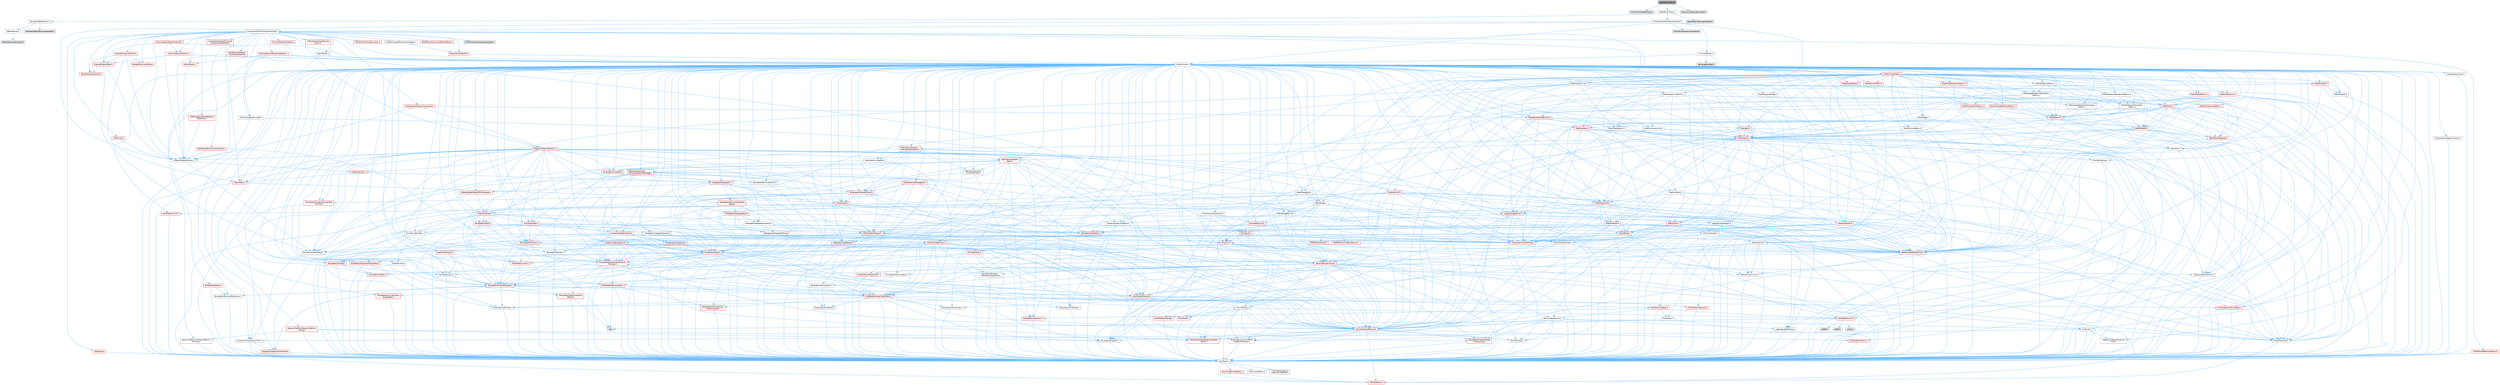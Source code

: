 digraph "BuoyancyTypes.h"
{
 // INTERACTIVE_SVG=YES
 // LATEX_PDF_SIZE
  bgcolor="transparent";
  edge [fontname=Helvetica,fontsize=10,labelfontname=Helvetica,labelfontsize=10];
  node [fontname=Helvetica,fontsize=10,shape=box,height=0.2,width=0.4];
  Node1 [id="Node000001",label="BuoyancyTypes.h",height=0.2,width=0.4,color="gray40", fillcolor="grey60", style="filled", fontcolor="black",tooltip=" "];
  Node1 -> Node2 [id="edge1_Node000001_Node000002",color="steelblue1",style="solid",tooltip=" "];
  Node2 [id="Node000002",label="Chaos/SimCallbackInput.h",height=0.2,width=0.4,color="grey60", fillcolor="#E0E0E0", style="filled",tooltip=" "];
  Node1 -> Node3 [id="edge2_Node000001_Node000003",color="steelblue1",style="solid",tooltip=" "];
  Node3 [id="Node000003",label="WaterBodyTypes.h",height=0.2,width=0.4,color="grey40", fillcolor="white", style="filled",URL="$d6/d20/WaterBodyTypes_8h.html",tooltip=" "];
  Node3 -> Node4 [id="edge3_Node000003_Node000004",color="steelblue1",style="solid",tooltip=" "];
  Node4 [id="Node000004",label="GerstnerWaterWaves.h",height=0.2,width=0.4,color="grey40", fillcolor="white", style="filled",URL="$d2/dc3/GerstnerWaterWaves_8h.html",tooltip=" "];
  Node4 -> Node5 [id="edge4_Node000004_Node000005",color="steelblue1",style="solid",tooltip=" "];
  Node5 [id="Node000005",label="WaterWaves.h",height=0.2,width=0.4,color="grey40", fillcolor="white", style="filled",URL="$da/d12/WaterWaves_8h.html",tooltip=" "];
  Node5 -> Node6 [id="edge5_Node000005_Node000006",color="steelblue1",style="solid",tooltip=" "];
  Node6 [id="Node000006",label="WaterWaves.generated.h",height=0.2,width=0.4,color="grey60", fillcolor="#E0E0E0", style="filled",tooltip=" "];
  Node4 -> Node7 [id="edge6_Node000004_Node000007",color="steelblue1",style="solid",tooltip=" "];
  Node7 [id="Node000007",label="GerstnerWaterWaves.generated.h",height=0.2,width=0.4,color="grey60", fillcolor="#E0E0E0", style="filled",tooltip=" "];
  Node3 -> Node8 [id="edge7_Node000003_Node000008",color="steelblue1",style="solid",tooltip=" "];
  Node8 [id="Node000008",label="Components/SplineComponent.h",height=0.2,width=0.4,color="grey40", fillcolor="white", style="filled",URL="$d3/d00/SplineComponent_8h.html",tooltip=" "];
  Node8 -> Node9 [id="edge8_Node000008_Node000009",color="steelblue1",style="solid",tooltip=" "];
  Node9 [id="Node000009",label="CoreMinimal.h",height=0.2,width=0.4,color="grey40", fillcolor="white", style="filled",URL="$d7/d67/CoreMinimal_8h.html",tooltip=" "];
  Node9 -> Node10 [id="edge9_Node000009_Node000010",color="steelblue1",style="solid",tooltip=" "];
  Node10 [id="Node000010",label="CoreTypes.h",height=0.2,width=0.4,color="grey40", fillcolor="white", style="filled",URL="$dc/dec/CoreTypes_8h.html",tooltip=" "];
  Node10 -> Node11 [id="edge10_Node000010_Node000011",color="steelblue1",style="solid",tooltip=" "];
  Node11 [id="Node000011",label="HAL/Platform.h",height=0.2,width=0.4,color="red", fillcolor="#FFF0F0", style="filled",URL="$d9/dd0/Platform_8h.html",tooltip=" "];
  Node10 -> Node21 [id="edge11_Node000010_Node000021",color="steelblue1",style="solid",tooltip=" "];
  Node21 [id="Node000021",label="ProfilingDebugging\l/UMemoryDefines.h",height=0.2,width=0.4,color="grey40", fillcolor="white", style="filled",URL="$d2/da2/UMemoryDefines_8h.html",tooltip=" "];
  Node10 -> Node22 [id="edge12_Node000010_Node000022",color="steelblue1",style="solid",tooltip=" "];
  Node22 [id="Node000022",label="Misc/CoreMiscDefines.h",height=0.2,width=0.4,color="red", fillcolor="#FFF0F0", style="filled",URL="$da/d38/CoreMiscDefines_8h.html",tooltip=" "];
  Node22 -> Node11 [id="edge13_Node000022_Node000011",color="steelblue1",style="solid",tooltip=" "];
  Node10 -> Node23 [id="edge14_Node000010_Node000023",color="steelblue1",style="solid",tooltip=" "];
  Node23 [id="Node000023",label="Misc/CoreDefines.h",height=0.2,width=0.4,color="grey40", fillcolor="white", style="filled",URL="$d3/dd2/CoreDefines_8h.html",tooltip=" "];
  Node9 -> Node24 [id="edge15_Node000009_Node000024",color="steelblue1",style="solid",tooltip=" "];
  Node24 [id="Node000024",label="CoreFwd.h",height=0.2,width=0.4,color="grey40", fillcolor="white", style="filled",URL="$d1/d1e/CoreFwd_8h.html",tooltip=" "];
  Node24 -> Node10 [id="edge16_Node000024_Node000010",color="steelblue1",style="solid",tooltip=" "];
  Node24 -> Node25 [id="edge17_Node000024_Node000025",color="steelblue1",style="solid",tooltip=" "];
  Node25 [id="Node000025",label="Containers/ContainersFwd.h",height=0.2,width=0.4,color="grey40", fillcolor="white", style="filled",URL="$d4/d0a/ContainersFwd_8h.html",tooltip=" "];
  Node25 -> Node11 [id="edge18_Node000025_Node000011",color="steelblue1",style="solid",tooltip=" "];
  Node25 -> Node10 [id="edge19_Node000025_Node000010",color="steelblue1",style="solid",tooltip=" "];
  Node25 -> Node26 [id="edge20_Node000025_Node000026",color="steelblue1",style="solid",tooltip=" "];
  Node26 [id="Node000026",label="Traits/IsContiguousContainer.h",height=0.2,width=0.4,color="red", fillcolor="#FFF0F0", style="filled",URL="$d5/d3c/IsContiguousContainer_8h.html",tooltip=" "];
  Node26 -> Node10 [id="edge21_Node000026_Node000010",color="steelblue1",style="solid",tooltip=" "];
  Node24 -> Node29 [id="edge22_Node000024_Node000029",color="steelblue1",style="solid",tooltip=" "];
  Node29 [id="Node000029",label="Math/MathFwd.h",height=0.2,width=0.4,color="grey40", fillcolor="white", style="filled",URL="$d2/d10/MathFwd_8h.html",tooltip=" "];
  Node29 -> Node11 [id="edge23_Node000029_Node000011",color="steelblue1",style="solid",tooltip=" "];
  Node24 -> Node30 [id="edge24_Node000024_Node000030",color="steelblue1",style="solid",tooltip=" "];
  Node30 [id="Node000030",label="UObject/UObjectHierarchy\lFwd.h",height=0.2,width=0.4,color="grey40", fillcolor="white", style="filled",URL="$d3/d13/UObjectHierarchyFwd_8h.html",tooltip=" "];
  Node9 -> Node30 [id="edge25_Node000009_Node000030",color="steelblue1",style="solid",tooltip=" "];
  Node9 -> Node25 [id="edge26_Node000009_Node000025",color="steelblue1",style="solid",tooltip=" "];
  Node9 -> Node31 [id="edge27_Node000009_Node000031",color="steelblue1",style="solid",tooltip=" "];
  Node31 [id="Node000031",label="Misc/VarArgs.h",height=0.2,width=0.4,color="grey40", fillcolor="white", style="filled",URL="$d5/d6f/VarArgs_8h.html",tooltip=" "];
  Node31 -> Node10 [id="edge28_Node000031_Node000010",color="steelblue1",style="solid",tooltip=" "];
  Node9 -> Node32 [id="edge29_Node000009_Node000032",color="steelblue1",style="solid",tooltip=" "];
  Node32 [id="Node000032",label="Logging/LogVerbosity.h",height=0.2,width=0.4,color="grey40", fillcolor="white", style="filled",URL="$d2/d8f/LogVerbosity_8h.html",tooltip=" "];
  Node32 -> Node10 [id="edge30_Node000032_Node000010",color="steelblue1",style="solid",tooltip=" "];
  Node9 -> Node33 [id="edge31_Node000009_Node000033",color="steelblue1",style="solid",tooltip=" "];
  Node33 [id="Node000033",label="Misc/OutputDevice.h",height=0.2,width=0.4,color="grey40", fillcolor="white", style="filled",URL="$d7/d32/OutputDevice_8h.html",tooltip=" "];
  Node33 -> Node24 [id="edge32_Node000033_Node000024",color="steelblue1",style="solid",tooltip=" "];
  Node33 -> Node10 [id="edge33_Node000033_Node000010",color="steelblue1",style="solid",tooltip=" "];
  Node33 -> Node32 [id="edge34_Node000033_Node000032",color="steelblue1",style="solid",tooltip=" "];
  Node33 -> Node31 [id="edge35_Node000033_Node000031",color="steelblue1",style="solid",tooltip=" "];
  Node33 -> Node34 [id="edge36_Node000033_Node000034",color="steelblue1",style="solid",tooltip=" "];
  Node34 [id="Node000034",label="Templates/IsArrayOrRefOf\lTypeByPredicate.h",height=0.2,width=0.4,color="grey40", fillcolor="white", style="filled",URL="$d6/da1/IsArrayOrRefOfTypeByPredicate_8h.html",tooltip=" "];
  Node34 -> Node10 [id="edge37_Node000034_Node000010",color="steelblue1",style="solid",tooltip=" "];
  Node33 -> Node35 [id="edge38_Node000033_Node000035",color="steelblue1",style="solid",tooltip=" "];
  Node35 [id="Node000035",label="Templates/IsValidVariadic\lFunctionArg.h",height=0.2,width=0.4,color="red", fillcolor="#FFF0F0", style="filled",URL="$d0/dc8/IsValidVariadicFunctionArg_8h.html",tooltip=" "];
  Node35 -> Node10 [id="edge39_Node000035_Node000010",color="steelblue1",style="solid",tooltip=" "];
  Node33 -> Node37 [id="edge40_Node000033_Node000037",color="steelblue1",style="solid",tooltip=" "];
  Node37 [id="Node000037",label="Traits/IsCharEncodingCompatible\lWith.h",height=0.2,width=0.4,color="red", fillcolor="#FFF0F0", style="filled",URL="$df/dd1/IsCharEncodingCompatibleWith_8h.html",tooltip=" "];
  Node9 -> Node39 [id="edge41_Node000009_Node000039",color="steelblue1",style="solid",tooltip=" "];
  Node39 [id="Node000039",label="HAL/PlatformCrt.h",height=0.2,width=0.4,color="red", fillcolor="#FFF0F0", style="filled",URL="$d8/d75/PlatformCrt_8h.html",tooltip=" "];
  Node39 -> Node40 [id="edge42_Node000039_Node000040",color="steelblue1",style="solid",tooltip=" "];
  Node40 [id="Node000040",label="new",height=0.2,width=0.4,color="grey60", fillcolor="#E0E0E0", style="filled",tooltip=" "];
  Node39 -> Node41 [id="edge43_Node000039_Node000041",color="steelblue1",style="solid",tooltip=" "];
  Node41 [id="Node000041",label="wchar.h",height=0.2,width=0.4,color="grey60", fillcolor="#E0E0E0", style="filled",tooltip=" "];
  Node39 -> Node42 [id="edge44_Node000039_Node000042",color="steelblue1",style="solid",tooltip=" "];
  Node42 [id="Node000042",label="stddef.h",height=0.2,width=0.4,color="grey60", fillcolor="#E0E0E0", style="filled",tooltip=" "];
  Node39 -> Node43 [id="edge45_Node000039_Node000043",color="steelblue1",style="solid",tooltip=" "];
  Node43 [id="Node000043",label="stdlib.h",height=0.2,width=0.4,color="grey60", fillcolor="#E0E0E0", style="filled",tooltip=" "];
  Node9 -> Node49 [id="edge46_Node000009_Node000049",color="steelblue1",style="solid",tooltip=" "];
  Node49 [id="Node000049",label="HAL/PlatformMisc.h",height=0.2,width=0.4,color="red", fillcolor="#FFF0F0", style="filled",URL="$d0/df5/PlatformMisc_8h.html",tooltip=" "];
  Node49 -> Node10 [id="edge47_Node000049_Node000010",color="steelblue1",style="solid",tooltip=" "];
  Node9 -> Node68 [id="edge48_Node000009_Node000068",color="steelblue1",style="solid",tooltip=" "];
  Node68 [id="Node000068",label="Misc/AssertionMacros.h",height=0.2,width=0.4,color="red", fillcolor="#FFF0F0", style="filled",URL="$d0/dfa/AssertionMacros_8h.html",tooltip=" "];
  Node68 -> Node10 [id="edge49_Node000068_Node000010",color="steelblue1",style="solid",tooltip=" "];
  Node68 -> Node11 [id="edge50_Node000068_Node000011",color="steelblue1",style="solid",tooltip=" "];
  Node68 -> Node49 [id="edge51_Node000068_Node000049",color="steelblue1",style="solid",tooltip=" "];
  Node68 -> Node69 [id="edge52_Node000068_Node000069",color="steelblue1",style="solid",tooltip=" "];
  Node69 [id="Node000069",label="Templates/EnableIf.h",height=0.2,width=0.4,color="grey40", fillcolor="white", style="filled",URL="$d7/d60/EnableIf_8h.html",tooltip=" "];
  Node69 -> Node10 [id="edge53_Node000069_Node000010",color="steelblue1",style="solid",tooltip=" "];
  Node68 -> Node34 [id="edge54_Node000068_Node000034",color="steelblue1",style="solid",tooltip=" "];
  Node68 -> Node35 [id="edge55_Node000068_Node000035",color="steelblue1",style="solid",tooltip=" "];
  Node68 -> Node37 [id="edge56_Node000068_Node000037",color="steelblue1",style="solid",tooltip=" "];
  Node68 -> Node31 [id="edge57_Node000068_Node000031",color="steelblue1",style="solid",tooltip=" "];
  Node9 -> Node77 [id="edge58_Node000009_Node000077",color="steelblue1",style="solid",tooltip=" "];
  Node77 [id="Node000077",label="Templates/IsPointer.h",height=0.2,width=0.4,color="grey40", fillcolor="white", style="filled",URL="$d7/d05/IsPointer_8h.html",tooltip=" "];
  Node77 -> Node10 [id="edge59_Node000077_Node000010",color="steelblue1",style="solid",tooltip=" "];
  Node9 -> Node78 [id="edge60_Node000009_Node000078",color="steelblue1",style="solid",tooltip=" "];
  Node78 [id="Node000078",label="HAL/PlatformMemory.h",height=0.2,width=0.4,color="red", fillcolor="#FFF0F0", style="filled",URL="$de/d68/PlatformMemory_8h.html",tooltip=" "];
  Node78 -> Node10 [id="edge61_Node000078_Node000010",color="steelblue1",style="solid",tooltip=" "];
  Node9 -> Node61 [id="edge62_Node000009_Node000061",color="steelblue1",style="solid",tooltip=" "];
  Node61 [id="Node000061",label="HAL/PlatformAtomics.h",height=0.2,width=0.4,color="red", fillcolor="#FFF0F0", style="filled",URL="$d3/d36/PlatformAtomics_8h.html",tooltip=" "];
  Node61 -> Node10 [id="edge63_Node000061_Node000010",color="steelblue1",style="solid",tooltip=" "];
  Node9 -> Node83 [id="edge64_Node000009_Node000083",color="steelblue1",style="solid",tooltip=" "];
  Node83 [id="Node000083",label="Misc/Exec.h",height=0.2,width=0.4,color="grey40", fillcolor="white", style="filled",URL="$de/ddb/Exec_8h.html",tooltip=" "];
  Node83 -> Node10 [id="edge65_Node000083_Node000010",color="steelblue1",style="solid",tooltip=" "];
  Node83 -> Node68 [id="edge66_Node000083_Node000068",color="steelblue1",style="solid",tooltip=" "];
  Node9 -> Node84 [id="edge67_Node000009_Node000084",color="steelblue1",style="solid",tooltip=" "];
  Node84 [id="Node000084",label="HAL/MemoryBase.h",height=0.2,width=0.4,color="red", fillcolor="#FFF0F0", style="filled",URL="$d6/d9f/MemoryBase_8h.html",tooltip=" "];
  Node84 -> Node10 [id="edge68_Node000084_Node000010",color="steelblue1",style="solid",tooltip=" "];
  Node84 -> Node61 [id="edge69_Node000084_Node000061",color="steelblue1",style="solid",tooltip=" "];
  Node84 -> Node39 [id="edge70_Node000084_Node000039",color="steelblue1",style="solid",tooltip=" "];
  Node84 -> Node83 [id="edge71_Node000084_Node000083",color="steelblue1",style="solid",tooltip=" "];
  Node84 -> Node33 [id="edge72_Node000084_Node000033",color="steelblue1",style="solid",tooltip=" "];
  Node9 -> Node94 [id="edge73_Node000009_Node000094",color="steelblue1",style="solid",tooltip=" "];
  Node94 [id="Node000094",label="HAL/UnrealMemory.h",height=0.2,width=0.4,color="red", fillcolor="#FFF0F0", style="filled",URL="$d9/d96/UnrealMemory_8h.html",tooltip=" "];
  Node94 -> Node10 [id="edge74_Node000094_Node000010",color="steelblue1",style="solid",tooltip=" "];
  Node94 -> Node84 [id="edge75_Node000094_Node000084",color="steelblue1",style="solid",tooltip=" "];
  Node94 -> Node78 [id="edge76_Node000094_Node000078",color="steelblue1",style="solid",tooltip=" "];
  Node94 -> Node77 [id="edge77_Node000094_Node000077",color="steelblue1",style="solid",tooltip=" "];
  Node9 -> Node96 [id="edge78_Node000009_Node000096",color="steelblue1",style="solid",tooltip=" "];
  Node96 [id="Node000096",label="Templates/IsArithmetic.h",height=0.2,width=0.4,color="grey40", fillcolor="white", style="filled",URL="$d2/d5d/IsArithmetic_8h.html",tooltip=" "];
  Node96 -> Node10 [id="edge79_Node000096_Node000010",color="steelblue1",style="solid",tooltip=" "];
  Node9 -> Node90 [id="edge80_Node000009_Node000090",color="steelblue1",style="solid",tooltip=" "];
  Node90 [id="Node000090",label="Templates/AndOrNot.h",height=0.2,width=0.4,color="grey40", fillcolor="white", style="filled",URL="$db/d0a/AndOrNot_8h.html",tooltip=" "];
  Node90 -> Node10 [id="edge81_Node000090_Node000010",color="steelblue1",style="solid",tooltip=" "];
  Node9 -> Node97 [id="edge82_Node000009_Node000097",color="steelblue1",style="solid",tooltip=" "];
  Node97 [id="Node000097",label="Templates/IsPODType.h",height=0.2,width=0.4,color="grey40", fillcolor="white", style="filled",URL="$d7/db1/IsPODType_8h.html",tooltip=" "];
  Node97 -> Node10 [id="edge83_Node000097_Node000010",color="steelblue1",style="solid",tooltip=" "];
  Node9 -> Node98 [id="edge84_Node000009_Node000098",color="steelblue1",style="solid",tooltip=" "];
  Node98 [id="Node000098",label="Templates/IsUECoreType.h",height=0.2,width=0.4,color="red", fillcolor="#FFF0F0", style="filled",URL="$d1/db8/IsUECoreType_8h.html",tooltip=" "];
  Node98 -> Node10 [id="edge85_Node000098_Node000010",color="steelblue1",style="solid",tooltip=" "];
  Node9 -> Node91 [id="edge86_Node000009_Node000091",color="steelblue1",style="solid",tooltip=" "];
  Node91 [id="Node000091",label="Templates/IsTriviallyCopy\lConstructible.h",height=0.2,width=0.4,color="red", fillcolor="#FFF0F0", style="filled",URL="$d3/d78/IsTriviallyCopyConstructible_8h.html",tooltip=" "];
  Node91 -> Node10 [id="edge87_Node000091_Node000010",color="steelblue1",style="solid",tooltip=" "];
  Node9 -> Node99 [id="edge88_Node000009_Node000099",color="steelblue1",style="solid",tooltip=" "];
  Node99 [id="Node000099",label="Templates/UnrealTypeTraits.h",height=0.2,width=0.4,color="red", fillcolor="#FFF0F0", style="filled",URL="$d2/d2d/UnrealTypeTraits_8h.html",tooltip=" "];
  Node99 -> Node10 [id="edge89_Node000099_Node000010",color="steelblue1",style="solid",tooltip=" "];
  Node99 -> Node77 [id="edge90_Node000099_Node000077",color="steelblue1",style="solid",tooltip=" "];
  Node99 -> Node68 [id="edge91_Node000099_Node000068",color="steelblue1",style="solid",tooltip=" "];
  Node99 -> Node90 [id="edge92_Node000099_Node000090",color="steelblue1",style="solid",tooltip=" "];
  Node99 -> Node69 [id="edge93_Node000099_Node000069",color="steelblue1",style="solid",tooltip=" "];
  Node99 -> Node96 [id="edge94_Node000099_Node000096",color="steelblue1",style="solid",tooltip=" "];
  Node99 -> Node97 [id="edge95_Node000099_Node000097",color="steelblue1",style="solid",tooltip=" "];
  Node99 -> Node98 [id="edge96_Node000099_Node000098",color="steelblue1",style="solid",tooltip=" "];
  Node99 -> Node91 [id="edge97_Node000099_Node000091",color="steelblue1",style="solid",tooltip=" "];
  Node9 -> Node69 [id="edge98_Node000009_Node000069",color="steelblue1",style="solid",tooltip=" "];
  Node9 -> Node101 [id="edge99_Node000009_Node000101",color="steelblue1",style="solid",tooltip=" "];
  Node101 [id="Node000101",label="Templates/RemoveReference.h",height=0.2,width=0.4,color="grey40", fillcolor="white", style="filled",URL="$da/dbe/RemoveReference_8h.html",tooltip=" "];
  Node101 -> Node10 [id="edge100_Node000101_Node000010",color="steelblue1",style="solid",tooltip=" "];
  Node9 -> Node102 [id="edge101_Node000009_Node000102",color="steelblue1",style="solid",tooltip=" "];
  Node102 [id="Node000102",label="Templates/IntegralConstant.h",height=0.2,width=0.4,color="grey40", fillcolor="white", style="filled",URL="$db/d1b/IntegralConstant_8h.html",tooltip=" "];
  Node102 -> Node10 [id="edge102_Node000102_Node000010",color="steelblue1",style="solid",tooltip=" "];
  Node9 -> Node103 [id="edge103_Node000009_Node000103",color="steelblue1",style="solid",tooltip=" "];
  Node103 [id="Node000103",label="Templates/IsClass.h",height=0.2,width=0.4,color="grey40", fillcolor="white", style="filled",URL="$db/dcb/IsClass_8h.html",tooltip=" "];
  Node103 -> Node10 [id="edge104_Node000103_Node000010",color="steelblue1",style="solid",tooltip=" "];
  Node9 -> Node104 [id="edge105_Node000009_Node000104",color="steelblue1",style="solid",tooltip=" "];
  Node104 [id="Node000104",label="Templates/TypeCompatible\lBytes.h",height=0.2,width=0.4,color="red", fillcolor="#FFF0F0", style="filled",URL="$df/d0a/TypeCompatibleBytes_8h.html",tooltip=" "];
  Node104 -> Node10 [id="edge106_Node000104_Node000010",color="steelblue1",style="solid",tooltip=" "];
  Node104 -> Node40 [id="edge107_Node000104_Node000040",color="steelblue1",style="solid",tooltip=" "];
  Node9 -> Node26 [id="edge108_Node000009_Node000026",color="steelblue1",style="solid",tooltip=" "];
  Node9 -> Node105 [id="edge109_Node000009_Node000105",color="steelblue1",style="solid",tooltip=" "];
  Node105 [id="Node000105",label="Templates/UnrealTemplate.h",height=0.2,width=0.4,color="red", fillcolor="#FFF0F0", style="filled",URL="$d4/d24/UnrealTemplate_8h.html",tooltip=" "];
  Node105 -> Node10 [id="edge110_Node000105_Node000010",color="steelblue1",style="solid",tooltip=" "];
  Node105 -> Node77 [id="edge111_Node000105_Node000077",color="steelblue1",style="solid",tooltip=" "];
  Node105 -> Node94 [id="edge112_Node000105_Node000094",color="steelblue1",style="solid",tooltip=" "];
  Node105 -> Node99 [id="edge113_Node000105_Node000099",color="steelblue1",style="solid",tooltip=" "];
  Node105 -> Node101 [id="edge114_Node000105_Node000101",color="steelblue1",style="solid",tooltip=" "];
  Node105 -> Node104 [id="edge115_Node000105_Node000104",color="steelblue1",style="solid",tooltip=" "];
  Node105 -> Node26 [id="edge116_Node000105_Node000026",color="steelblue1",style="solid",tooltip=" "];
  Node9 -> Node54 [id="edge117_Node000009_Node000054",color="steelblue1",style="solid",tooltip=" "];
  Node54 [id="Node000054",label="Math/NumericLimits.h",height=0.2,width=0.4,color="grey40", fillcolor="white", style="filled",URL="$df/d1b/NumericLimits_8h.html",tooltip=" "];
  Node54 -> Node10 [id="edge118_Node000054_Node000010",color="steelblue1",style="solid",tooltip=" "];
  Node9 -> Node109 [id="edge119_Node000009_Node000109",color="steelblue1",style="solid",tooltip=" "];
  Node109 [id="Node000109",label="HAL/PlatformMath.h",height=0.2,width=0.4,color="red", fillcolor="#FFF0F0", style="filled",URL="$dc/d53/PlatformMath_8h.html",tooltip=" "];
  Node109 -> Node10 [id="edge120_Node000109_Node000010",color="steelblue1",style="solid",tooltip=" "];
  Node9 -> Node92 [id="edge121_Node000009_Node000092",color="steelblue1",style="solid",tooltip=" "];
  Node92 [id="Node000092",label="Templates/IsTriviallyCopy\lAssignable.h",height=0.2,width=0.4,color="red", fillcolor="#FFF0F0", style="filled",URL="$d2/df2/IsTriviallyCopyAssignable_8h.html",tooltip=" "];
  Node92 -> Node10 [id="edge122_Node000092_Node000010",color="steelblue1",style="solid",tooltip=" "];
  Node9 -> Node117 [id="edge123_Node000009_Node000117",color="steelblue1",style="solid",tooltip=" "];
  Node117 [id="Node000117",label="Templates/MemoryOps.h",height=0.2,width=0.4,color="red", fillcolor="#FFF0F0", style="filled",URL="$db/dea/MemoryOps_8h.html",tooltip=" "];
  Node117 -> Node10 [id="edge124_Node000117_Node000010",color="steelblue1",style="solid",tooltip=" "];
  Node117 -> Node94 [id="edge125_Node000117_Node000094",color="steelblue1",style="solid",tooltip=" "];
  Node117 -> Node92 [id="edge126_Node000117_Node000092",color="steelblue1",style="solid",tooltip=" "];
  Node117 -> Node91 [id="edge127_Node000117_Node000091",color="steelblue1",style="solid",tooltip=" "];
  Node117 -> Node99 [id="edge128_Node000117_Node000099",color="steelblue1",style="solid",tooltip=" "];
  Node117 -> Node40 [id="edge129_Node000117_Node000040",color="steelblue1",style="solid",tooltip=" "];
  Node9 -> Node118 [id="edge130_Node000009_Node000118",color="steelblue1",style="solid",tooltip=" "];
  Node118 [id="Node000118",label="Containers/ContainerAllocation\lPolicies.h",height=0.2,width=0.4,color="red", fillcolor="#FFF0F0", style="filled",URL="$d7/dff/ContainerAllocationPolicies_8h.html",tooltip=" "];
  Node118 -> Node10 [id="edge131_Node000118_Node000010",color="steelblue1",style="solid",tooltip=" "];
  Node118 -> Node118 [id="edge132_Node000118_Node000118",color="steelblue1",style="solid",tooltip=" "];
  Node118 -> Node109 [id="edge133_Node000118_Node000109",color="steelblue1",style="solid",tooltip=" "];
  Node118 -> Node94 [id="edge134_Node000118_Node000094",color="steelblue1",style="solid",tooltip=" "];
  Node118 -> Node54 [id="edge135_Node000118_Node000054",color="steelblue1",style="solid",tooltip=" "];
  Node118 -> Node68 [id="edge136_Node000118_Node000068",color="steelblue1",style="solid",tooltip=" "];
  Node118 -> Node117 [id="edge137_Node000118_Node000117",color="steelblue1",style="solid",tooltip=" "];
  Node118 -> Node104 [id="edge138_Node000118_Node000104",color="steelblue1",style="solid",tooltip=" "];
  Node9 -> Node121 [id="edge139_Node000009_Node000121",color="steelblue1",style="solid",tooltip=" "];
  Node121 [id="Node000121",label="Templates/IsEnumClass.h",height=0.2,width=0.4,color="grey40", fillcolor="white", style="filled",URL="$d7/d15/IsEnumClass_8h.html",tooltip=" "];
  Node121 -> Node10 [id="edge140_Node000121_Node000010",color="steelblue1",style="solid",tooltip=" "];
  Node121 -> Node90 [id="edge141_Node000121_Node000090",color="steelblue1",style="solid",tooltip=" "];
  Node9 -> Node122 [id="edge142_Node000009_Node000122",color="steelblue1",style="solid",tooltip=" "];
  Node122 [id="Node000122",label="HAL/PlatformProperties.h",height=0.2,width=0.4,color="red", fillcolor="#FFF0F0", style="filled",URL="$d9/db0/PlatformProperties_8h.html",tooltip=" "];
  Node122 -> Node10 [id="edge143_Node000122_Node000010",color="steelblue1",style="solid",tooltip=" "];
  Node9 -> Node125 [id="edge144_Node000009_Node000125",color="steelblue1",style="solid",tooltip=" "];
  Node125 [id="Node000125",label="Misc/EngineVersionBase.h",height=0.2,width=0.4,color="grey40", fillcolor="white", style="filled",URL="$d5/d2b/EngineVersionBase_8h.html",tooltip=" "];
  Node125 -> Node10 [id="edge145_Node000125_Node000010",color="steelblue1",style="solid",tooltip=" "];
  Node9 -> Node126 [id="edge146_Node000009_Node000126",color="steelblue1",style="solid",tooltip=" "];
  Node126 [id="Node000126",label="Internationalization\l/TextNamespaceFwd.h",height=0.2,width=0.4,color="grey40", fillcolor="white", style="filled",URL="$d8/d97/TextNamespaceFwd_8h.html",tooltip=" "];
  Node126 -> Node10 [id="edge147_Node000126_Node000010",color="steelblue1",style="solid",tooltip=" "];
  Node9 -> Node127 [id="edge148_Node000009_Node000127",color="steelblue1",style="solid",tooltip=" "];
  Node127 [id="Node000127",label="Serialization/Archive.h",height=0.2,width=0.4,color="red", fillcolor="#FFF0F0", style="filled",URL="$d7/d3b/Archive_8h.html",tooltip=" "];
  Node127 -> Node24 [id="edge149_Node000127_Node000024",color="steelblue1",style="solid",tooltip=" "];
  Node127 -> Node10 [id="edge150_Node000127_Node000010",color="steelblue1",style="solid",tooltip=" "];
  Node127 -> Node122 [id="edge151_Node000127_Node000122",color="steelblue1",style="solid",tooltip=" "];
  Node127 -> Node126 [id="edge152_Node000127_Node000126",color="steelblue1",style="solid",tooltip=" "];
  Node127 -> Node29 [id="edge153_Node000127_Node000029",color="steelblue1",style="solid",tooltip=" "];
  Node127 -> Node68 [id="edge154_Node000127_Node000068",color="steelblue1",style="solid",tooltip=" "];
  Node127 -> Node125 [id="edge155_Node000127_Node000125",color="steelblue1",style="solid",tooltip=" "];
  Node127 -> Node31 [id="edge156_Node000127_Node000031",color="steelblue1",style="solid",tooltip=" "];
  Node127 -> Node69 [id="edge157_Node000127_Node000069",color="steelblue1",style="solid",tooltip=" "];
  Node127 -> Node34 [id="edge158_Node000127_Node000034",color="steelblue1",style="solid",tooltip=" "];
  Node127 -> Node121 [id="edge159_Node000127_Node000121",color="steelblue1",style="solid",tooltip=" "];
  Node127 -> Node35 [id="edge160_Node000127_Node000035",color="steelblue1",style="solid",tooltip=" "];
  Node127 -> Node105 [id="edge161_Node000127_Node000105",color="steelblue1",style="solid",tooltip=" "];
  Node127 -> Node37 [id="edge162_Node000127_Node000037",color="steelblue1",style="solid",tooltip=" "];
  Node127 -> Node130 [id="edge163_Node000127_Node000130",color="steelblue1",style="solid",tooltip=" "];
  Node130 [id="Node000130",label="UObject/ObjectVersion.h",height=0.2,width=0.4,color="grey40", fillcolor="white", style="filled",URL="$da/d63/ObjectVersion_8h.html",tooltip=" "];
  Node130 -> Node10 [id="edge164_Node000130_Node000010",color="steelblue1",style="solid",tooltip=" "];
  Node9 -> Node131 [id="edge165_Node000009_Node000131",color="steelblue1",style="solid",tooltip=" "];
  Node131 [id="Node000131",label="Templates/Less.h",height=0.2,width=0.4,color="grey40", fillcolor="white", style="filled",URL="$de/dc8/Less_8h.html",tooltip=" "];
  Node131 -> Node10 [id="edge166_Node000131_Node000010",color="steelblue1",style="solid",tooltip=" "];
  Node131 -> Node105 [id="edge167_Node000131_Node000105",color="steelblue1",style="solid",tooltip=" "];
  Node9 -> Node132 [id="edge168_Node000009_Node000132",color="steelblue1",style="solid",tooltip=" "];
  Node132 [id="Node000132",label="Templates/Sorting.h",height=0.2,width=0.4,color="red", fillcolor="#FFF0F0", style="filled",URL="$d3/d9e/Sorting_8h.html",tooltip=" "];
  Node132 -> Node10 [id="edge169_Node000132_Node000010",color="steelblue1",style="solid",tooltip=" "];
  Node132 -> Node109 [id="edge170_Node000132_Node000109",color="steelblue1",style="solid",tooltip=" "];
  Node132 -> Node131 [id="edge171_Node000132_Node000131",color="steelblue1",style="solid",tooltip=" "];
  Node9 -> Node143 [id="edge172_Node000009_Node000143",color="steelblue1",style="solid",tooltip=" "];
  Node143 [id="Node000143",label="Misc/Char.h",height=0.2,width=0.4,color="red", fillcolor="#FFF0F0", style="filled",URL="$d0/d58/Char_8h.html",tooltip=" "];
  Node143 -> Node10 [id="edge173_Node000143_Node000010",color="steelblue1",style="solid",tooltip=" "];
  Node9 -> Node146 [id="edge174_Node000009_Node000146",color="steelblue1",style="solid",tooltip=" "];
  Node146 [id="Node000146",label="GenericPlatform/GenericPlatform\lStricmp.h",height=0.2,width=0.4,color="grey40", fillcolor="white", style="filled",URL="$d2/d86/GenericPlatformStricmp_8h.html",tooltip=" "];
  Node146 -> Node10 [id="edge175_Node000146_Node000010",color="steelblue1",style="solid",tooltip=" "];
  Node9 -> Node147 [id="edge176_Node000009_Node000147",color="steelblue1",style="solid",tooltip=" "];
  Node147 [id="Node000147",label="GenericPlatform/GenericPlatform\lString.h",height=0.2,width=0.4,color="red", fillcolor="#FFF0F0", style="filled",URL="$dd/d20/GenericPlatformString_8h.html",tooltip=" "];
  Node147 -> Node10 [id="edge177_Node000147_Node000010",color="steelblue1",style="solid",tooltip=" "];
  Node147 -> Node146 [id="edge178_Node000147_Node000146",color="steelblue1",style="solid",tooltip=" "];
  Node147 -> Node69 [id="edge179_Node000147_Node000069",color="steelblue1",style="solid",tooltip=" "];
  Node147 -> Node37 [id="edge180_Node000147_Node000037",color="steelblue1",style="solid",tooltip=" "];
  Node9 -> Node80 [id="edge181_Node000009_Node000080",color="steelblue1",style="solid",tooltip=" "];
  Node80 [id="Node000080",label="HAL/PlatformString.h",height=0.2,width=0.4,color="red", fillcolor="#FFF0F0", style="filled",URL="$db/db5/PlatformString_8h.html",tooltip=" "];
  Node80 -> Node10 [id="edge182_Node000080_Node000010",color="steelblue1",style="solid",tooltip=" "];
  Node9 -> Node150 [id="edge183_Node000009_Node000150",color="steelblue1",style="solid",tooltip=" "];
  Node150 [id="Node000150",label="Misc/CString.h",height=0.2,width=0.4,color="grey40", fillcolor="white", style="filled",URL="$d2/d49/CString_8h.html",tooltip=" "];
  Node150 -> Node10 [id="edge184_Node000150_Node000010",color="steelblue1",style="solid",tooltip=" "];
  Node150 -> Node39 [id="edge185_Node000150_Node000039",color="steelblue1",style="solid",tooltip=" "];
  Node150 -> Node80 [id="edge186_Node000150_Node000080",color="steelblue1",style="solid",tooltip=" "];
  Node150 -> Node68 [id="edge187_Node000150_Node000068",color="steelblue1",style="solid",tooltip=" "];
  Node150 -> Node143 [id="edge188_Node000150_Node000143",color="steelblue1",style="solid",tooltip=" "];
  Node150 -> Node31 [id="edge189_Node000150_Node000031",color="steelblue1",style="solid",tooltip=" "];
  Node150 -> Node34 [id="edge190_Node000150_Node000034",color="steelblue1",style="solid",tooltip=" "];
  Node150 -> Node35 [id="edge191_Node000150_Node000035",color="steelblue1",style="solid",tooltip=" "];
  Node150 -> Node37 [id="edge192_Node000150_Node000037",color="steelblue1",style="solid",tooltip=" "];
  Node9 -> Node151 [id="edge193_Node000009_Node000151",color="steelblue1",style="solid",tooltip=" "];
  Node151 [id="Node000151",label="Misc/Crc.h",height=0.2,width=0.4,color="red", fillcolor="#FFF0F0", style="filled",URL="$d4/dd2/Crc_8h.html",tooltip=" "];
  Node151 -> Node10 [id="edge194_Node000151_Node000010",color="steelblue1",style="solid",tooltip=" "];
  Node151 -> Node80 [id="edge195_Node000151_Node000080",color="steelblue1",style="solid",tooltip=" "];
  Node151 -> Node68 [id="edge196_Node000151_Node000068",color="steelblue1",style="solid",tooltip=" "];
  Node151 -> Node150 [id="edge197_Node000151_Node000150",color="steelblue1",style="solid",tooltip=" "];
  Node151 -> Node143 [id="edge198_Node000151_Node000143",color="steelblue1",style="solid",tooltip=" "];
  Node151 -> Node99 [id="edge199_Node000151_Node000099",color="steelblue1",style="solid",tooltip=" "];
  Node9 -> Node142 [id="edge200_Node000009_Node000142",color="steelblue1",style="solid",tooltip=" "];
  Node142 [id="Node000142",label="Math/UnrealMathUtility.h",height=0.2,width=0.4,color="red", fillcolor="#FFF0F0", style="filled",URL="$db/db8/UnrealMathUtility_8h.html",tooltip=" "];
  Node142 -> Node10 [id="edge201_Node000142_Node000010",color="steelblue1",style="solid",tooltip=" "];
  Node142 -> Node68 [id="edge202_Node000142_Node000068",color="steelblue1",style="solid",tooltip=" "];
  Node142 -> Node109 [id="edge203_Node000142_Node000109",color="steelblue1",style="solid",tooltip=" "];
  Node142 -> Node29 [id="edge204_Node000142_Node000029",color="steelblue1",style="solid",tooltip=" "];
  Node9 -> Node152 [id="edge205_Node000009_Node000152",color="steelblue1",style="solid",tooltip=" "];
  Node152 [id="Node000152",label="Containers/UnrealString.h",height=0.2,width=0.4,color="red", fillcolor="#FFF0F0", style="filled",URL="$d5/dba/UnrealString_8h.html",tooltip=" "];
  Node9 -> Node156 [id="edge206_Node000009_Node000156",color="steelblue1",style="solid",tooltip=" "];
  Node156 [id="Node000156",label="Containers/Array.h",height=0.2,width=0.4,color="red", fillcolor="#FFF0F0", style="filled",URL="$df/dd0/Array_8h.html",tooltip=" "];
  Node156 -> Node10 [id="edge207_Node000156_Node000010",color="steelblue1",style="solid",tooltip=" "];
  Node156 -> Node68 [id="edge208_Node000156_Node000068",color="steelblue1",style="solid",tooltip=" "];
  Node156 -> Node94 [id="edge209_Node000156_Node000094",color="steelblue1",style="solid",tooltip=" "];
  Node156 -> Node99 [id="edge210_Node000156_Node000099",color="steelblue1",style="solid",tooltip=" "];
  Node156 -> Node105 [id="edge211_Node000156_Node000105",color="steelblue1",style="solid",tooltip=" "];
  Node156 -> Node118 [id="edge212_Node000156_Node000118",color="steelblue1",style="solid",tooltip=" "];
  Node156 -> Node127 [id="edge213_Node000156_Node000127",color="steelblue1",style="solid",tooltip=" "];
  Node156 -> Node135 [id="edge214_Node000156_Node000135",color="steelblue1",style="solid",tooltip=" "];
  Node135 [id="Node000135",label="Templates/Invoke.h",height=0.2,width=0.4,color="red", fillcolor="#FFF0F0", style="filled",URL="$d7/deb/Invoke_8h.html",tooltip=" "];
  Node135 -> Node10 [id="edge215_Node000135_Node000010",color="steelblue1",style="solid",tooltip=" "];
  Node135 -> Node105 [id="edge216_Node000135_Node000105",color="steelblue1",style="solid",tooltip=" "];
  Node156 -> Node131 [id="edge217_Node000156_Node000131",color="steelblue1",style="solid",tooltip=" "];
  Node156 -> Node132 [id="edge218_Node000156_Node000132",color="steelblue1",style="solid",tooltip=" "];
  Node156 -> Node179 [id="edge219_Node000156_Node000179",color="steelblue1",style="solid",tooltip=" "];
  Node179 [id="Node000179",label="Templates/AlignmentTemplates.h",height=0.2,width=0.4,color="red", fillcolor="#FFF0F0", style="filled",URL="$dd/d32/AlignmentTemplates_8h.html",tooltip=" "];
  Node179 -> Node10 [id="edge220_Node000179_Node000010",color="steelblue1",style="solid",tooltip=" "];
  Node179 -> Node77 [id="edge221_Node000179_Node000077",color="steelblue1",style="solid",tooltip=" "];
  Node9 -> Node180 [id="edge222_Node000009_Node000180",color="steelblue1",style="solid",tooltip=" "];
  Node180 [id="Node000180",label="Misc/FrameNumber.h",height=0.2,width=0.4,color="grey40", fillcolor="white", style="filled",URL="$dd/dbd/FrameNumber_8h.html",tooltip=" "];
  Node180 -> Node10 [id="edge223_Node000180_Node000010",color="steelblue1",style="solid",tooltip=" "];
  Node180 -> Node54 [id="edge224_Node000180_Node000054",color="steelblue1",style="solid",tooltip=" "];
  Node180 -> Node142 [id="edge225_Node000180_Node000142",color="steelblue1",style="solid",tooltip=" "];
  Node180 -> Node69 [id="edge226_Node000180_Node000069",color="steelblue1",style="solid",tooltip=" "];
  Node180 -> Node99 [id="edge227_Node000180_Node000099",color="steelblue1",style="solid",tooltip=" "];
  Node9 -> Node181 [id="edge228_Node000009_Node000181",color="steelblue1",style="solid",tooltip=" "];
  Node181 [id="Node000181",label="Misc/Timespan.h",height=0.2,width=0.4,color="grey40", fillcolor="white", style="filled",URL="$da/dd9/Timespan_8h.html",tooltip=" "];
  Node181 -> Node10 [id="edge229_Node000181_Node000010",color="steelblue1",style="solid",tooltip=" "];
  Node181 -> Node182 [id="edge230_Node000181_Node000182",color="steelblue1",style="solid",tooltip=" "];
  Node182 [id="Node000182",label="Math/Interval.h",height=0.2,width=0.4,color="grey40", fillcolor="white", style="filled",URL="$d1/d55/Interval_8h.html",tooltip=" "];
  Node182 -> Node10 [id="edge231_Node000182_Node000010",color="steelblue1",style="solid",tooltip=" "];
  Node182 -> Node96 [id="edge232_Node000182_Node000096",color="steelblue1",style="solid",tooltip=" "];
  Node182 -> Node99 [id="edge233_Node000182_Node000099",color="steelblue1",style="solid",tooltip=" "];
  Node182 -> Node54 [id="edge234_Node000182_Node000054",color="steelblue1",style="solid",tooltip=" "];
  Node182 -> Node142 [id="edge235_Node000182_Node000142",color="steelblue1",style="solid",tooltip=" "];
  Node181 -> Node142 [id="edge236_Node000181_Node000142",color="steelblue1",style="solid",tooltip=" "];
  Node181 -> Node68 [id="edge237_Node000181_Node000068",color="steelblue1",style="solid",tooltip=" "];
  Node9 -> Node183 [id="edge238_Node000009_Node000183",color="steelblue1",style="solid",tooltip=" "];
  Node183 [id="Node000183",label="Containers/StringConv.h",height=0.2,width=0.4,color="red", fillcolor="#FFF0F0", style="filled",URL="$d3/ddf/StringConv_8h.html",tooltip=" "];
  Node183 -> Node10 [id="edge239_Node000183_Node000010",color="steelblue1",style="solid",tooltip=" "];
  Node183 -> Node68 [id="edge240_Node000183_Node000068",color="steelblue1",style="solid",tooltip=" "];
  Node183 -> Node118 [id="edge241_Node000183_Node000118",color="steelblue1",style="solid",tooltip=" "];
  Node183 -> Node156 [id="edge242_Node000183_Node000156",color="steelblue1",style="solid",tooltip=" "];
  Node183 -> Node150 [id="edge243_Node000183_Node000150",color="steelblue1",style="solid",tooltip=" "];
  Node183 -> Node184 [id="edge244_Node000183_Node000184",color="steelblue1",style="solid",tooltip=" "];
  Node184 [id="Node000184",label="Templates/IsArray.h",height=0.2,width=0.4,color="grey40", fillcolor="white", style="filled",URL="$d8/d8d/IsArray_8h.html",tooltip=" "];
  Node184 -> Node10 [id="edge245_Node000184_Node000010",color="steelblue1",style="solid",tooltip=" "];
  Node183 -> Node105 [id="edge246_Node000183_Node000105",color="steelblue1",style="solid",tooltip=" "];
  Node183 -> Node99 [id="edge247_Node000183_Node000099",color="steelblue1",style="solid",tooltip=" "];
  Node183 -> Node37 [id="edge248_Node000183_Node000037",color="steelblue1",style="solid",tooltip=" "];
  Node183 -> Node26 [id="edge249_Node000183_Node000026",color="steelblue1",style="solid",tooltip=" "];
  Node9 -> Node185 [id="edge250_Node000009_Node000185",color="steelblue1",style="solid",tooltip=" "];
  Node185 [id="Node000185",label="UObject/UnrealNames.h",height=0.2,width=0.4,color="red", fillcolor="#FFF0F0", style="filled",URL="$d8/db1/UnrealNames_8h.html",tooltip=" "];
  Node185 -> Node10 [id="edge251_Node000185_Node000010",color="steelblue1",style="solid",tooltip=" "];
  Node9 -> Node187 [id="edge252_Node000009_Node000187",color="steelblue1",style="solid",tooltip=" "];
  Node187 [id="Node000187",label="UObject/NameTypes.h",height=0.2,width=0.4,color="red", fillcolor="#FFF0F0", style="filled",URL="$d6/d35/NameTypes_8h.html",tooltip=" "];
  Node187 -> Node10 [id="edge253_Node000187_Node000010",color="steelblue1",style="solid",tooltip=" "];
  Node187 -> Node68 [id="edge254_Node000187_Node000068",color="steelblue1",style="solid",tooltip=" "];
  Node187 -> Node94 [id="edge255_Node000187_Node000094",color="steelblue1",style="solid",tooltip=" "];
  Node187 -> Node99 [id="edge256_Node000187_Node000099",color="steelblue1",style="solid",tooltip=" "];
  Node187 -> Node105 [id="edge257_Node000187_Node000105",color="steelblue1",style="solid",tooltip=" "];
  Node187 -> Node152 [id="edge258_Node000187_Node000152",color="steelblue1",style="solid",tooltip=" "];
  Node187 -> Node183 [id="edge259_Node000187_Node000183",color="steelblue1",style="solid",tooltip=" "];
  Node187 -> Node185 [id="edge260_Node000187_Node000185",color="steelblue1",style="solid",tooltip=" "];
  Node9 -> Node195 [id="edge261_Node000009_Node000195",color="steelblue1",style="solid",tooltip=" "];
  Node195 [id="Node000195",label="Misc/Parse.h",height=0.2,width=0.4,color="red", fillcolor="#FFF0F0", style="filled",URL="$dc/d71/Parse_8h.html",tooltip=" "];
  Node195 -> Node152 [id="edge262_Node000195_Node000152",color="steelblue1",style="solid",tooltip=" "];
  Node195 -> Node10 [id="edge263_Node000195_Node000010",color="steelblue1",style="solid",tooltip=" "];
  Node195 -> Node39 [id="edge264_Node000195_Node000039",color="steelblue1",style="solid",tooltip=" "];
  Node195 -> Node56 [id="edge265_Node000195_Node000056",color="steelblue1",style="solid",tooltip=" "];
  Node56 [id="Node000056",label="Misc/EnumClassFlags.h",height=0.2,width=0.4,color="grey40", fillcolor="white", style="filled",URL="$d8/de7/EnumClassFlags_8h.html",tooltip=" "];
  Node195 -> Node196 [id="edge266_Node000195_Node000196",color="steelblue1",style="solid",tooltip=" "];
  Node196 [id="Node000196",label="Templates/Function.h",height=0.2,width=0.4,color="red", fillcolor="#FFF0F0", style="filled",URL="$df/df5/Function_8h.html",tooltip=" "];
  Node196 -> Node10 [id="edge267_Node000196_Node000010",color="steelblue1",style="solid",tooltip=" "];
  Node196 -> Node68 [id="edge268_Node000196_Node000068",color="steelblue1",style="solid",tooltip=" "];
  Node196 -> Node94 [id="edge269_Node000196_Node000094",color="steelblue1",style="solid",tooltip=" "];
  Node196 -> Node99 [id="edge270_Node000196_Node000099",color="steelblue1",style="solid",tooltip=" "];
  Node196 -> Node135 [id="edge271_Node000196_Node000135",color="steelblue1",style="solid",tooltip=" "];
  Node196 -> Node105 [id="edge272_Node000196_Node000105",color="steelblue1",style="solid",tooltip=" "];
  Node196 -> Node142 [id="edge273_Node000196_Node000142",color="steelblue1",style="solid",tooltip=" "];
  Node196 -> Node40 [id="edge274_Node000196_Node000040",color="steelblue1",style="solid",tooltip=" "];
  Node9 -> Node179 [id="edge275_Node000009_Node000179",color="steelblue1",style="solid",tooltip=" "];
  Node9 -> Node198 [id="edge276_Node000009_Node000198",color="steelblue1",style="solid",tooltip=" "];
  Node198 [id="Node000198",label="Misc/StructBuilder.h",height=0.2,width=0.4,color="grey40", fillcolor="white", style="filled",URL="$d9/db3/StructBuilder_8h.html",tooltip=" "];
  Node198 -> Node10 [id="edge277_Node000198_Node000010",color="steelblue1",style="solid",tooltip=" "];
  Node198 -> Node142 [id="edge278_Node000198_Node000142",color="steelblue1",style="solid",tooltip=" "];
  Node198 -> Node179 [id="edge279_Node000198_Node000179",color="steelblue1",style="solid",tooltip=" "];
  Node9 -> Node111 [id="edge280_Node000009_Node000111",color="steelblue1",style="solid",tooltip=" "];
  Node111 [id="Node000111",label="Templates/Decay.h",height=0.2,width=0.4,color="red", fillcolor="#FFF0F0", style="filled",URL="$dd/d0f/Decay_8h.html",tooltip=" "];
  Node111 -> Node10 [id="edge281_Node000111_Node000010",color="steelblue1",style="solid",tooltip=" "];
  Node111 -> Node101 [id="edge282_Node000111_Node000101",color="steelblue1",style="solid",tooltip=" "];
  Node9 -> Node199 [id="edge283_Node000009_Node000199",color="steelblue1",style="solid",tooltip=" "];
  Node199 [id="Node000199",label="Templates/PointerIsConvertible\lFromTo.h",height=0.2,width=0.4,color="red", fillcolor="#FFF0F0", style="filled",URL="$d6/d65/PointerIsConvertibleFromTo_8h.html",tooltip=" "];
  Node199 -> Node10 [id="edge284_Node000199_Node000010",color="steelblue1",style="solid",tooltip=" "];
  Node9 -> Node135 [id="edge285_Node000009_Node000135",color="steelblue1",style="solid",tooltip=" "];
  Node9 -> Node196 [id="edge286_Node000009_Node000196",color="steelblue1",style="solid",tooltip=" "];
  Node9 -> Node168 [id="edge287_Node000009_Node000168",color="steelblue1",style="solid",tooltip=" "];
  Node168 [id="Node000168",label="Templates/TypeHash.h",height=0.2,width=0.4,color="red", fillcolor="#FFF0F0", style="filled",URL="$d1/d62/TypeHash_8h.html",tooltip=" "];
  Node168 -> Node10 [id="edge288_Node000168_Node000010",color="steelblue1",style="solid",tooltip=" "];
  Node168 -> Node151 [id="edge289_Node000168_Node000151",color="steelblue1",style="solid",tooltip=" "];
  Node9 -> Node200 [id="edge290_Node000009_Node000200",color="steelblue1",style="solid",tooltip=" "];
  Node200 [id="Node000200",label="Containers/ScriptArray.h",height=0.2,width=0.4,color="red", fillcolor="#FFF0F0", style="filled",URL="$dc/daf/ScriptArray_8h.html",tooltip=" "];
  Node200 -> Node10 [id="edge291_Node000200_Node000010",color="steelblue1",style="solid",tooltip=" "];
  Node200 -> Node68 [id="edge292_Node000200_Node000068",color="steelblue1",style="solid",tooltip=" "];
  Node200 -> Node94 [id="edge293_Node000200_Node000094",color="steelblue1",style="solid",tooltip=" "];
  Node200 -> Node118 [id="edge294_Node000200_Node000118",color="steelblue1",style="solid",tooltip=" "];
  Node200 -> Node156 [id="edge295_Node000200_Node000156",color="steelblue1",style="solid",tooltip=" "];
  Node9 -> Node201 [id="edge296_Node000009_Node000201",color="steelblue1",style="solid",tooltip=" "];
  Node201 [id="Node000201",label="Containers/BitArray.h",height=0.2,width=0.4,color="red", fillcolor="#FFF0F0", style="filled",URL="$d1/de4/BitArray_8h.html",tooltip=" "];
  Node201 -> Node118 [id="edge297_Node000201_Node000118",color="steelblue1",style="solid",tooltip=" "];
  Node201 -> Node10 [id="edge298_Node000201_Node000010",color="steelblue1",style="solid",tooltip=" "];
  Node201 -> Node61 [id="edge299_Node000201_Node000061",color="steelblue1",style="solid",tooltip=" "];
  Node201 -> Node94 [id="edge300_Node000201_Node000094",color="steelblue1",style="solid",tooltip=" "];
  Node201 -> Node142 [id="edge301_Node000201_Node000142",color="steelblue1",style="solid",tooltip=" "];
  Node201 -> Node68 [id="edge302_Node000201_Node000068",color="steelblue1",style="solid",tooltip=" "];
  Node201 -> Node56 [id="edge303_Node000201_Node000056",color="steelblue1",style="solid",tooltip=" "];
  Node201 -> Node127 [id="edge304_Node000201_Node000127",color="steelblue1",style="solid",tooltip=" "];
  Node201 -> Node69 [id="edge305_Node000201_Node000069",color="steelblue1",style="solid",tooltip=" "];
  Node201 -> Node135 [id="edge306_Node000201_Node000135",color="steelblue1",style="solid",tooltip=" "];
  Node201 -> Node105 [id="edge307_Node000201_Node000105",color="steelblue1",style="solid",tooltip=" "];
  Node201 -> Node99 [id="edge308_Node000201_Node000099",color="steelblue1",style="solid",tooltip=" "];
  Node9 -> Node202 [id="edge309_Node000009_Node000202",color="steelblue1",style="solid",tooltip=" "];
  Node202 [id="Node000202",label="Containers/SparseArray.h",height=0.2,width=0.4,color="red", fillcolor="#FFF0F0", style="filled",URL="$d5/dbf/SparseArray_8h.html",tooltip=" "];
  Node202 -> Node10 [id="edge310_Node000202_Node000010",color="steelblue1",style="solid",tooltip=" "];
  Node202 -> Node68 [id="edge311_Node000202_Node000068",color="steelblue1",style="solid",tooltip=" "];
  Node202 -> Node94 [id="edge312_Node000202_Node000094",color="steelblue1",style="solid",tooltip=" "];
  Node202 -> Node99 [id="edge313_Node000202_Node000099",color="steelblue1",style="solid",tooltip=" "];
  Node202 -> Node105 [id="edge314_Node000202_Node000105",color="steelblue1",style="solid",tooltip=" "];
  Node202 -> Node118 [id="edge315_Node000202_Node000118",color="steelblue1",style="solid",tooltip=" "];
  Node202 -> Node131 [id="edge316_Node000202_Node000131",color="steelblue1",style="solid",tooltip=" "];
  Node202 -> Node156 [id="edge317_Node000202_Node000156",color="steelblue1",style="solid",tooltip=" "];
  Node202 -> Node142 [id="edge318_Node000202_Node000142",color="steelblue1",style="solid",tooltip=" "];
  Node202 -> Node200 [id="edge319_Node000202_Node000200",color="steelblue1",style="solid",tooltip=" "];
  Node202 -> Node201 [id="edge320_Node000202_Node000201",color="steelblue1",style="solid",tooltip=" "];
  Node202 -> Node152 [id="edge321_Node000202_Node000152",color="steelblue1",style="solid",tooltip=" "];
  Node9 -> Node218 [id="edge322_Node000009_Node000218",color="steelblue1",style="solid",tooltip=" "];
  Node218 [id="Node000218",label="Containers/Set.h",height=0.2,width=0.4,color="red", fillcolor="#FFF0F0", style="filled",URL="$d4/d45/Set_8h.html",tooltip=" "];
  Node218 -> Node118 [id="edge323_Node000218_Node000118",color="steelblue1",style="solid",tooltip=" "];
  Node218 -> Node202 [id="edge324_Node000218_Node000202",color="steelblue1",style="solid",tooltip=" "];
  Node218 -> Node25 [id="edge325_Node000218_Node000025",color="steelblue1",style="solid",tooltip=" "];
  Node218 -> Node142 [id="edge326_Node000218_Node000142",color="steelblue1",style="solid",tooltip=" "];
  Node218 -> Node68 [id="edge327_Node000218_Node000068",color="steelblue1",style="solid",tooltip=" "];
  Node218 -> Node198 [id="edge328_Node000218_Node000198",color="steelblue1",style="solid",tooltip=" "];
  Node218 -> Node196 [id="edge329_Node000218_Node000196",color="steelblue1",style="solid",tooltip=" "];
  Node218 -> Node132 [id="edge330_Node000218_Node000132",color="steelblue1",style="solid",tooltip=" "];
  Node218 -> Node168 [id="edge331_Node000218_Node000168",color="steelblue1",style="solid",tooltip=" "];
  Node218 -> Node105 [id="edge332_Node000218_Node000105",color="steelblue1",style="solid",tooltip=" "];
  Node9 -> Node221 [id="edge333_Node000009_Node000221",color="steelblue1",style="solid",tooltip=" "];
  Node221 [id="Node000221",label="Algo/Reverse.h",height=0.2,width=0.4,color="grey40", fillcolor="white", style="filled",URL="$d5/d93/Reverse_8h.html",tooltip=" "];
  Node221 -> Node10 [id="edge334_Node000221_Node000010",color="steelblue1",style="solid",tooltip=" "];
  Node221 -> Node105 [id="edge335_Node000221_Node000105",color="steelblue1",style="solid",tooltip=" "];
  Node9 -> Node222 [id="edge336_Node000009_Node000222",color="steelblue1",style="solid",tooltip=" "];
  Node222 [id="Node000222",label="Containers/Map.h",height=0.2,width=0.4,color="red", fillcolor="#FFF0F0", style="filled",URL="$df/d79/Map_8h.html",tooltip=" "];
  Node222 -> Node10 [id="edge337_Node000222_Node000010",color="steelblue1",style="solid",tooltip=" "];
  Node222 -> Node221 [id="edge338_Node000222_Node000221",color="steelblue1",style="solid",tooltip=" "];
  Node222 -> Node218 [id="edge339_Node000222_Node000218",color="steelblue1",style="solid",tooltip=" "];
  Node222 -> Node152 [id="edge340_Node000222_Node000152",color="steelblue1",style="solid",tooltip=" "];
  Node222 -> Node68 [id="edge341_Node000222_Node000068",color="steelblue1",style="solid",tooltip=" "];
  Node222 -> Node198 [id="edge342_Node000222_Node000198",color="steelblue1",style="solid",tooltip=" "];
  Node222 -> Node196 [id="edge343_Node000222_Node000196",color="steelblue1",style="solid",tooltip=" "];
  Node222 -> Node132 [id="edge344_Node000222_Node000132",color="steelblue1",style="solid",tooltip=" "];
  Node222 -> Node223 [id="edge345_Node000222_Node000223",color="steelblue1",style="solid",tooltip=" "];
  Node223 [id="Node000223",label="Templates/Tuple.h",height=0.2,width=0.4,color="red", fillcolor="#FFF0F0", style="filled",URL="$d2/d4f/Tuple_8h.html",tooltip=" "];
  Node223 -> Node10 [id="edge346_Node000223_Node000010",color="steelblue1",style="solid",tooltip=" "];
  Node223 -> Node105 [id="edge347_Node000223_Node000105",color="steelblue1",style="solid",tooltip=" "];
  Node223 -> Node224 [id="edge348_Node000223_Node000224",color="steelblue1",style="solid",tooltip=" "];
  Node224 [id="Node000224",label="Delegates/IntegerSequence.h",height=0.2,width=0.4,color="grey40", fillcolor="white", style="filled",URL="$d2/dcc/IntegerSequence_8h.html",tooltip=" "];
  Node224 -> Node10 [id="edge349_Node000224_Node000010",color="steelblue1",style="solid",tooltip=" "];
  Node223 -> Node135 [id="edge350_Node000223_Node000135",color="steelblue1",style="solid",tooltip=" "];
  Node223 -> Node168 [id="edge351_Node000223_Node000168",color="steelblue1",style="solid",tooltip=" "];
  Node222 -> Node105 [id="edge352_Node000222_Node000105",color="steelblue1",style="solid",tooltip=" "];
  Node222 -> Node99 [id="edge353_Node000222_Node000099",color="steelblue1",style="solid",tooltip=" "];
  Node9 -> Node226 [id="edge354_Node000009_Node000226",color="steelblue1",style="solid",tooltip=" "];
  Node226 [id="Node000226",label="Math/IntPoint.h",height=0.2,width=0.4,color="red", fillcolor="#FFF0F0", style="filled",URL="$d3/df7/IntPoint_8h.html",tooltip=" "];
  Node226 -> Node10 [id="edge355_Node000226_Node000010",color="steelblue1",style="solid",tooltip=" "];
  Node226 -> Node68 [id="edge356_Node000226_Node000068",color="steelblue1",style="solid",tooltip=" "];
  Node226 -> Node195 [id="edge357_Node000226_Node000195",color="steelblue1",style="solid",tooltip=" "];
  Node226 -> Node29 [id="edge358_Node000226_Node000029",color="steelblue1",style="solid",tooltip=" "];
  Node226 -> Node142 [id="edge359_Node000226_Node000142",color="steelblue1",style="solid",tooltip=" "];
  Node226 -> Node152 [id="edge360_Node000226_Node000152",color="steelblue1",style="solid",tooltip=" "];
  Node226 -> Node168 [id="edge361_Node000226_Node000168",color="steelblue1",style="solid",tooltip=" "];
  Node9 -> Node228 [id="edge362_Node000009_Node000228",color="steelblue1",style="solid",tooltip=" "];
  Node228 [id="Node000228",label="Math/IntVector.h",height=0.2,width=0.4,color="red", fillcolor="#FFF0F0", style="filled",URL="$d7/d44/IntVector_8h.html",tooltip=" "];
  Node228 -> Node10 [id="edge363_Node000228_Node000010",color="steelblue1",style="solid",tooltip=" "];
  Node228 -> Node151 [id="edge364_Node000228_Node000151",color="steelblue1",style="solid",tooltip=" "];
  Node228 -> Node195 [id="edge365_Node000228_Node000195",color="steelblue1",style="solid",tooltip=" "];
  Node228 -> Node29 [id="edge366_Node000228_Node000029",color="steelblue1",style="solid",tooltip=" "];
  Node228 -> Node142 [id="edge367_Node000228_Node000142",color="steelblue1",style="solid",tooltip=" "];
  Node228 -> Node152 [id="edge368_Node000228_Node000152",color="steelblue1",style="solid",tooltip=" "];
  Node9 -> Node229 [id="edge369_Node000009_Node000229",color="steelblue1",style="solid",tooltip=" "];
  Node229 [id="Node000229",label="Logging/LogCategory.h",height=0.2,width=0.4,color="grey40", fillcolor="white", style="filled",URL="$d9/d36/LogCategory_8h.html",tooltip=" "];
  Node229 -> Node10 [id="edge370_Node000229_Node000010",color="steelblue1",style="solid",tooltip=" "];
  Node229 -> Node32 [id="edge371_Node000229_Node000032",color="steelblue1",style="solid",tooltip=" "];
  Node229 -> Node187 [id="edge372_Node000229_Node000187",color="steelblue1",style="solid",tooltip=" "];
  Node9 -> Node230 [id="edge373_Node000009_Node000230",color="steelblue1",style="solid",tooltip=" "];
  Node230 [id="Node000230",label="Logging/LogMacros.h",height=0.2,width=0.4,color="red", fillcolor="#FFF0F0", style="filled",URL="$d0/d16/LogMacros_8h.html",tooltip=" "];
  Node230 -> Node152 [id="edge374_Node000230_Node000152",color="steelblue1",style="solid",tooltip=" "];
  Node230 -> Node10 [id="edge375_Node000230_Node000010",color="steelblue1",style="solid",tooltip=" "];
  Node230 -> Node229 [id="edge376_Node000230_Node000229",color="steelblue1",style="solid",tooltip=" "];
  Node230 -> Node32 [id="edge377_Node000230_Node000032",color="steelblue1",style="solid",tooltip=" "];
  Node230 -> Node68 [id="edge378_Node000230_Node000068",color="steelblue1",style="solid",tooltip=" "];
  Node230 -> Node31 [id="edge379_Node000230_Node000031",color="steelblue1",style="solid",tooltip=" "];
  Node230 -> Node69 [id="edge380_Node000230_Node000069",color="steelblue1",style="solid",tooltip=" "];
  Node230 -> Node34 [id="edge381_Node000230_Node000034",color="steelblue1",style="solid",tooltip=" "];
  Node230 -> Node35 [id="edge382_Node000230_Node000035",color="steelblue1",style="solid",tooltip=" "];
  Node230 -> Node37 [id="edge383_Node000230_Node000037",color="steelblue1",style="solid",tooltip=" "];
  Node9 -> Node233 [id="edge384_Node000009_Node000233",color="steelblue1",style="solid",tooltip=" "];
  Node233 [id="Node000233",label="Math/Vector2D.h",height=0.2,width=0.4,color="red", fillcolor="#FFF0F0", style="filled",URL="$d3/db0/Vector2D_8h.html",tooltip=" "];
  Node233 -> Node10 [id="edge385_Node000233_Node000010",color="steelblue1",style="solid",tooltip=" "];
  Node233 -> Node29 [id="edge386_Node000233_Node000029",color="steelblue1",style="solid",tooltip=" "];
  Node233 -> Node68 [id="edge387_Node000233_Node000068",color="steelblue1",style="solid",tooltip=" "];
  Node233 -> Node151 [id="edge388_Node000233_Node000151",color="steelblue1",style="solid",tooltip=" "];
  Node233 -> Node142 [id="edge389_Node000233_Node000142",color="steelblue1",style="solid",tooltip=" "];
  Node233 -> Node152 [id="edge390_Node000233_Node000152",color="steelblue1",style="solid",tooltip=" "];
  Node233 -> Node195 [id="edge391_Node000233_Node000195",color="steelblue1",style="solid",tooltip=" "];
  Node233 -> Node226 [id="edge392_Node000233_Node000226",color="steelblue1",style="solid",tooltip=" "];
  Node233 -> Node230 [id="edge393_Node000233_Node000230",color="steelblue1",style="solid",tooltip=" "];
  Node9 -> Node237 [id="edge394_Node000009_Node000237",color="steelblue1",style="solid",tooltip=" "];
  Node237 [id="Node000237",label="Math/IntRect.h",height=0.2,width=0.4,color="grey40", fillcolor="white", style="filled",URL="$d7/d53/IntRect_8h.html",tooltip=" "];
  Node237 -> Node10 [id="edge395_Node000237_Node000010",color="steelblue1",style="solid",tooltip=" "];
  Node237 -> Node29 [id="edge396_Node000237_Node000029",color="steelblue1",style="solid",tooltip=" "];
  Node237 -> Node142 [id="edge397_Node000237_Node000142",color="steelblue1",style="solid",tooltip=" "];
  Node237 -> Node152 [id="edge398_Node000237_Node000152",color="steelblue1",style="solid",tooltip=" "];
  Node237 -> Node226 [id="edge399_Node000237_Node000226",color="steelblue1",style="solid",tooltip=" "];
  Node237 -> Node233 [id="edge400_Node000237_Node000233",color="steelblue1",style="solid",tooltip=" "];
  Node9 -> Node238 [id="edge401_Node000009_Node000238",color="steelblue1",style="solid",tooltip=" "];
  Node238 [id="Node000238",label="Misc/ByteSwap.h",height=0.2,width=0.4,color="grey40", fillcolor="white", style="filled",URL="$dc/dd7/ByteSwap_8h.html",tooltip=" "];
  Node238 -> Node10 [id="edge402_Node000238_Node000010",color="steelblue1",style="solid",tooltip=" "];
  Node238 -> Node39 [id="edge403_Node000238_Node000039",color="steelblue1",style="solid",tooltip=" "];
  Node9 -> Node167 [id="edge404_Node000009_Node000167",color="steelblue1",style="solid",tooltip=" "];
  Node167 [id="Node000167",label="Containers/EnumAsByte.h",height=0.2,width=0.4,color="grey40", fillcolor="white", style="filled",URL="$d6/d9a/EnumAsByte_8h.html",tooltip=" "];
  Node167 -> Node10 [id="edge405_Node000167_Node000010",color="steelblue1",style="solid",tooltip=" "];
  Node167 -> Node97 [id="edge406_Node000167_Node000097",color="steelblue1",style="solid",tooltip=" "];
  Node167 -> Node168 [id="edge407_Node000167_Node000168",color="steelblue1",style="solid",tooltip=" "];
  Node9 -> Node239 [id="edge408_Node000009_Node000239",color="steelblue1",style="solid",tooltip=" "];
  Node239 [id="Node000239",label="HAL/PlatformTLS.h",height=0.2,width=0.4,color="red", fillcolor="#FFF0F0", style="filled",URL="$d0/def/PlatformTLS_8h.html",tooltip=" "];
  Node239 -> Node10 [id="edge409_Node000239_Node000010",color="steelblue1",style="solid",tooltip=" "];
  Node9 -> Node242 [id="edge410_Node000009_Node000242",color="steelblue1",style="solid",tooltip=" "];
  Node242 [id="Node000242",label="CoreGlobals.h",height=0.2,width=0.4,color="red", fillcolor="#FFF0F0", style="filled",URL="$d5/d8c/CoreGlobals_8h.html",tooltip=" "];
  Node242 -> Node152 [id="edge411_Node000242_Node000152",color="steelblue1",style="solid",tooltip=" "];
  Node242 -> Node10 [id="edge412_Node000242_Node000010",color="steelblue1",style="solid",tooltip=" "];
  Node242 -> Node239 [id="edge413_Node000242_Node000239",color="steelblue1",style="solid",tooltip=" "];
  Node242 -> Node230 [id="edge414_Node000242_Node000230",color="steelblue1",style="solid",tooltip=" "];
  Node242 -> Node56 [id="edge415_Node000242_Node000056",color="steelblue1",style="solid",tooltip=" "];
  Node242 -> Node33 [id="edge416_Node000242_Node000033",color="steelblue1",style="solid",tooltip=" "];
  Node242 -> Node187 [id="edge417_Node000242_Node000187",color="steelblue1",style="solid",tooltip=" "];
  Node9 -> Node243 [id="edge418_Node000009_Node000243",color="steelblue1",style="solid",tooltip=" "];
  Node243 [id="Node000243",label="Templates/SharedPointer.h",height=0.2,width=0.4,color="red", fillcolor="#FFF0F0", style="filled",URL="$d2/d17/SharedPointer_8h.html",tooltip=" "];
  Node243 -> Node10 [id="edge419_Node000243_Node000010",color="steelblue1",style="solid",tooltip=" "];
  Node243 -> Node199 [id="edge420_Node000243_Node000199",color="steelblue1",style="solid",tooltip=" "];
  Node243 -> Node68 [id="edge421_Node000243_Node000068",color="steelblue1",style="solid",tooltip=" "];
  Node243 -> Node94 [id="edge422_Node000243_Node000094",color="steelblue1",style="solid",tooltip=" "];
  Node243 -> Node156 [id="edge423_Node000243_Node000156",color="steelblue1",style="solid",tooltip=" "];
  Node243 -> Node222 [id="edge424_Node000243_Node000222",color="steelblue1",style="solid",tooltip=" "];
  Node243 -> Node242 [id="edge425_Node000243_Node000242",color="steelblue1",style="solid",tooltip=" "];
  Node9 -> Node248 [id="edge426_Node000009_Node000248",color="steelblue1",style="solid",tooltip=" "];
  Node248 [id="Node000248",label="Internationalization\l/CulturePointer.h",height=0.2,width=0.4,color="grey40", fillcolor="white", style="filled",URL="$d6/dbe/CulturePointer_8h.html",tooltip=" "];
  Node248 -> Node10 [id="edge427_Node000248_Node000010",color="steelblue1",style="solid",tooltip=" "];
  Node248 -> Node243 [id="edge428_Node000248_Node000243",color="steelblue1",style="solid",tooltip=" "];
  Node9 -> Node249 [id="edge429_Node000009_Node000249",color="steelblue1",style="solid",tooltip=" "];
  Node249 [id="Node000249",label="UObject/WeakObjectPtrTemplates.h",height=0.2,width=0.4,color="red", fillcolor="#FFF0F0", style="filled",URL="$d8/d3b/WeakObjectPtrTemplates_8h.html",tooltip=" "];
  Node249 -> Node10 [id="edge430_Node000249_Node000010",color="steelblue1",style="solid",tooltip=" "];
  Node249 -> Node222 [id="edge431_Node000249_Node000222",color="steelblue1",style="solid",tooltip=" "];
  Node9 -> Node252 [id="edge432_Node000009_Node000252",color="steelblue1",style="solid",tooltip=" "];
  Node252 [id="Node000252",label="Delegates/DelegateSettings.h",height=0.2,width=0.4,color="grey40", fillcolor="white", style="filled",URL="$d0/d97/DelegateSettings_8h.html",tooltip=" "];
  Node252 -> Node10 [id="edge433_Node000252_Node000010",color="steelblue1",style="solid",tooltip=" "];
  Node9 -> Node253 [id="edge434_Node000009_Node000253",color="steelblue1",style="solid",tooltip=" "];
  Node253 [id="Node000253",label="Delegates/IDelegateInstance.h",height=0.2,width=0.4,color="grey40", fillcolor="white", style="filled",URL="$d2/d10/IDelegateInstance_8h.html",tooltip=" "];
  Node253 -> Node10 [id="edge435_Node000253_Node000010",color="steelblue1",style="solid",tooltip=" "];
  Node253 -> Node168 [id="edge436_Node000253_Node000168",color="steelblue1",style="solid",tooltip=" "];
  Node253 -> Node187 [id="edge437_Node000253_Node000187",color="steelblue1",style="solid",tooltip=" "];
  Node253 -> Node252 [id="edge438_Node000253_Node000252",color="steelblue1",style="solid",tooltip=" "];
  Node9 -> Node254 [id="edge439_Node000009_Node000254",color="steelblue1",style="solid",tooltip=" "];
  Node254 [id="Node000254",label="Delegates/DelegateBase.h",height=0.2,width=0.4,color="red", fillcolor="#FFF0F0", style="filled",URL="$da/d67/DelegateBase_8h.html",tooltip=" "];
  Node254 -> Node10 [id="edge440_Node000254_Node000010",color="steelblue1",style="solid",tooltip=" "];
  Node254 -> Node118 [id="edge441_Node000254_Node000118",color="steelblue1",style="solid",tooltip=" "];
  Node254 -> Node142 [id="edge442_Node000254_Node000142",color="steelblue1",style="solid",tooltip=" "];
  Node254 -> Node187 [id="edge443_Node000254_Node000187",color="steelblue1",style="solid",tooltip=" "];
  Node254 -> Node252 [id="edge444_Node000254_Node000252",color="steelblue1",style="solid",tooltip=" "];
  Node254 -> Node253 [id="edge445_Node000254_Node000253",color="steelblue1",style="solid",tooltip=" "];
  Node9 -> Node262 [id="edge446_Node000009_Node000262",color="steelblue1",style="solid",tooltip=" "];
  Node262 [id="Node000262",label="Delegates/MulticastDelegate\lBase.h",height=0.2,width=0.4,color="red", fillcolor="#FFF0F0", style="filled",URL="$db/d16/MulticastDelegateBase_8h.html",tooltip=" "];
  Node262 -> Node10 [id="edge447_Node000262_Node000010",color="steelblue1",style="solid",tooltip=" "];
  Node262 -> Node118 [id="edge448_Node000262_Node000118",color="steelblue1",style="solid",tooltip=" "];
  Node262 -> Node156 [id="edge449_Node000262_Node000156",color="steelblue1",style="solid",tooltip=" "];
  Node262 -> Node142 [id="edge450_Node000262_Node000142",color="steelblue1",style="solid",tooltip=" "];
  Node262 -> Node253 [id="edge451_Node000262_Node000253",color="steelblue1",style="solid",tooltip=" "];
  Node262 -> Node254 [id="edge452_Node000262_Node000254",color="steelblue1",style="solid",tooltip=" "];
  Node9 -> Node224 [id="edge453_Node000009_Node000224",color="steelblue1",style="solid",tooltip=" "];
  Node9 -> Node223 [id="edge454_Node000009_Node000223",color="steelblue1",style="solid",tooltip=" "];
  Node9 -> Node263 [id="edge455_Node000009_Node000263",color="steelblue1",style="solid",tooltip=" "];
  Node263 [id="Node000263",label="UObject/ScriptDelegates.h",height=0.2,width=0.4,color="red", fillcolor="#FFF0F0", style="filled",URL="$de/d81/ScriptDelegates_8h.html",tooltip=" "];
  Node263 -> Node156 [id="edge456_Node000263_Node000156",color="steelblue1",style="solid",tooltip=" "];
  Node263 -> Node118 [id="edge457_Node000263_Node000118",color="steelblue1",style="solid",tooltip=" "];
  Node263 -> Node152 [id="edge458_Node000263_Node000152",color="steelblue1",style="solid",tooltip=" "];
  Node263 -> Node68 [id="edge459_Node000263_Node000068",color="steelblue1",style="solid",tooltip=" "];
  Node263 -> Node243 [id="edge460_Node000263_Node000243",color="steelblue1",style="solid",tooltip=" "];
  Node263 -> Node168 [id="edge461_Node000263_Node000168",color="steelblue1",style="solid",tooltip=" "];
  Node263 -> Node99 [id="edge462_Node000263_Node000099",color="steelblue1",style="solid",tooltip=" "];
  Node263 -> Node187 [id="edge463_Node000263_Node000187",color="steelblue1",style="solid",tooltip=" "];
  Node9 -> Node265 [id="edge464_Node000009_Node000265",color="steelblue1",style="solid",tooltip=" "];
  Node265 [id="Node000265",label="Delegates/Delegate.h",height=0.2,width=0.4,color="red", fillcolor="#FFF0F0", style="filled",URL="$d4/d80/Delegate_8h.html",tooltip=" "];
  Node265 -> Node10 [id="edge465_Node000265_Node000010",color="steelblue1",style="solid",tooltip=" "];
  Node265 -> Node68 [id="edge466_Node000265_Node000068",color="steelblue1",style="solid",tooltip=" "];
  Node265 -> Node187 [id="edge467_Node000265_Node000187",color="steelblue1",style="solid",tooltip=" "];
  Node265 -> Node243 [id="edge468_Node000265_Node000243",color="steelblue1",style="solid",tooltip=" "];
  Node265 -> Node249 [id="edge469_Node000265_Node000249",color="steelblue1",style="solid",tooltip=" "];
  Node265 -> Node262 [id="edge470_Node000265_Node000262",color="steelblue1",style="solid",tooltip=" "];
  Node265 -> Node224 [id="edge471_Node000265_Node000224",color="steelblue1",style="solid",tooltip=" "];
  Node9 -> Node270 [id="edge472_Node000009_Node000270",color="steelblue1",style="solid",tooltip=" "];
  Node270 [id="Node000270",label="Internationalization\l/TextLocalizationManager.h",height=0.2,width=0.4,color="red", fillcolor="#FFF0F0", style="filled",URL="$d5/d2e/TextLocalizationManager_8h.html",tooltip=" "];
  Node270 -> Node156 [id="edge473_Node000270_Node000156",color="steelblue1",style="solid",tooltip=" "];
  Node270 -> Node118 [id="edge474_Node000270_Node000118",color="steelblue1",style="solid",tooltip=" "];
  Node270 -> Node222 [id="edge475_Node000270_Node000222",color="steelblue1",style="solid",tooltip=" "];
  Node270 -> Node218 [id="edge476_Node000270_Node000218",color="steelblue1",style="solid",tooltip=" "];
  Node270 -> Node152 [id="edge477_Node000270_Node000152",color="steelblue1",style="solid",tooltip=" "];
  Node270 -> Node10 [id="edge478_Node000270_Node000010",color="steelblue1",style="solid",tooltip=" "];
  Node270 -> Node265 [id="edge479_Node000270_Node000265",color="steelblue1",style="solid",tooltip=" "];
  Node270 -> Node151 [id="edge480_Node000270_Node000151",color="steelblue1",style="solid",tooltip=" "];
  Node270 -> Node56 [id="edge481_Node000270_Node000056",color="steelblue1",style="solid",tooltip=" "];
  Node270 -> Node196 [id="edge482_Node000270_Node000196",color="steelblue1",style="solid",tooltip=" "];
  Node270 -> Node243 [id="edge483_Node000270_Node000243",color="steelblue1",style="solid",tooltip=" "];
  Node9 -> Node211 [id="edge484_Node000009_Node000211",color="steelblue1",style="solid",tooltip=" "];
  Node211 [id="Node000211",label="Misc/Optional.h",height=0.2,width=0.4,color="red", fillcolor="#FFF0F0", style="filled",URL="$d2/dae/Optional_8h.html",tooltip=" "];
  Node211 -> Node10 [id="edge485_Node000211_Node000010",color="steelblue1",style="solid",tooltip=" "];
  Node211 -> Node68 [id="edge486_Node000211_Node000068",color="steelblue1",style="solid",tooltip=" "];
  Node211 -> Node117 [id="edge487_Node000211_Node000117",color="steelblue1",style="solid",tooltip=" "];
  Node211 -> Node105 [id="edge488_Node000211_Node000105",color="steelblue1",style="solid",tooltip=" "];
  Node211 -> Node127 [id="edge489_Node000211_Node000127",color="steelblue1",style="solid",tooltip=" "];
  Node9 -> Node184 [id="edge490_Node000009_Node000184",color="steelblue1",style="solid",tooltip=" "];
  Node9 -> Node216 [id="edge491_Node000009_Node000216",color="steelblue1",style="solid",tooltip=" "];
  Node216 [id="Node000216",label="Templates/RemoveExtent.h",height=0.2,width=0.4,color="grey40", fillcolor="white", style="filled",URL="$dc/de9/RemoveExtent_8h.html",tooltip=" "];
  Node216 -> Node10 [id="edge492_Node000216_Node000010",color="steelblue1",style="solid",tooltip=" "];
  Node9 -> Node215 [id="edge493_Node000009_Node000215",color="steelblue1",style="solid",tooltip=" "];
  Node215 [id="Node000215",label="Templates/UniquePtr.h",height=0.2,width=0.4,color="red", fillcolor="#FFF0F0", style="filled",URL="$de/d1a/UniquePtr_8h.html",tooltip=" "];
  Node215 -> Node10 [id="edge494_Node000215_Node000010",color="steelblue1",style="solid",tooltip=" "];
  Node215 -> Node105 [id="edge495_Node000215_Node000105",color="steelblue1",style="solid",tooltip=" "];
  Node215 -> Node184 [id="edge496_Node000215_Node000184",color="steelblue1",style="solid",tooltip=" "];
  Node215 -> Node216 [id="edge497_Node000215_Node000216",color="steelblue1",style="solid",tooltip=" "];
  Node9 -> Node277 [id="edge498_Node000009_Node000277",color="steelblue1",style="solid",tooltip=" "];
  Node277 [id="Node000277",label="Internationalization\l/Text.h",height=0.2,width=0.4,color="red", fillcolor="#FFF0F0", style="filled",URL="$d6/d35/Text_8h.html",tooltip=" "];
  Node277 -> Node10 [id="edge499_Node000277_Node000010",color="steelblue1",style="solid",tooltip=" "];
  Node277 -> Node61 [id="edge500_Node000277_Node000061",color="steelblue1",style="solid",tooltip=" "];
  Node277 -> Node68 [id="edge501_Node000277_Node000068",color="steelblue1",style="solid",tooltip=" "];
  Node277 -> Node56 [id="edge502_Node000277_Node000056",color="steelblue1",style="solid",tooltip=" "];
  Node277 -> Node99 [id="edge503_Node000277_Node000099",color="steelblue1",style="solid",tooltip=" "];
  Node277 -> Node156 [id="edge504_Node000277_Node000156",color="steelblue1",style="solid",tooltip=" "];
  Node277 -> Node152 [id="edge505_Node000277_Node000152",color="steelblue1",style="solid",tooltip=" "];
  Node277 -> Node167 [id="edge506_Node000277_Node000167",color="steelblue1",style="solid",tooltip=" "];
  Node277 -> Node243 [id="edge507_Node000277_Node000243",color="steelblue1",style="solid",tooltip=" "];
  Node277 -> Node248 [id="edge508_Node000277_Node000248",color="steelblue1",style="solid",tooltip=" "];
  Node277 -> Node270 [id="edge509_Node000277_Node000270",color="steelblue1",style="solid",tooltip=" "];
  Node277 -> Node211 [id="edge510_Node000277_Node000211",color="steelblue1",style="solid",tooltip=" "];
  Node277 -> Node215 [id="edge511_Node000277_Node000215",color="steelblue1",style="solid",tooltip=" "];
  Node9 -> Node214 [id="edge512_Node000009_Node000214",color="steelblue1",style="solid",tooltip=" "];
  Node214 [id="Node000214",label="Templates/UniqueObj.h",height=0.2,width=0.4,color="grey40", fillcolor="white", style="filled",URL="$da/d95/UniqueObj_8h.html",tooltip=" "];
  Node214 -> Node10 [id="edge513_Node000214_Node000010",color="steelblue1",style="solid",tooltip=" "];
  Node214 -> Node215 [id="edge514_Node000214_Node000215",color="steelblue1",style="solid",tooltip=" "];
  Node9 -> Node283 [id="edge515_Node000009_Node000283",color="steelblue1",style="solid",tooltip=" "];
  Node283 [id="Node000283",label="Internationalization\l/Internationalization.h",height=0.2,width=0.4,color="red", fillcolor="#FFF0F0", style="filled",URL="$da/de4/Internationalization_8h.html",tooltip=" "];
  Node283 -> Node156 [id="edge516_Node000283_Node000156",color="steelblue1",style="solid",tooltip=" "];
  Node283 -> Node152 [id="edge517_Node000283_Node000152",color="steelblue1",style="solid",tooltip=" "];
  Node283 -> Node10 [id="edge518_Node000283_Node000010",color="steelblue1",style="solid",tooltip=" "];
  Node283 -> Node265 [id="edge519_Node000283_Node000265",color="steelblue1",style="solid",tooltip=" "];
  Node283 -> Node248 [id="edge520_Node000283_Node000248",color="steelblue1",style="solid",tooltip=" "];
  Node283 -> Node277 [id="edge521_Node000283_Node000277",color="steelblue1",style="solid",tooltip=" "];
  Node283 -> Node243 [id="edge522_Node000283_Node000243",color="steelblue1",style="solid",tooltip=" "];
  Node283 -> Node223 [id="edge523_Node000283_Node000223",color="steelblue1",style="solid",tooltip=" "];
  Node283 -> Node214 [id="edge524_Node000283_Node000214",color="steelblue1",style="solid",tooltip=" "];
  Node283 -> Node187 [id="edge525_Node000283_Node000187",color="steelblue1",style="solid",tooltip=" "];
  Node9 -> Node284 [id="edge526_Node000009_Node000284",color="steelblue1",style="solid",tooltip=" "];
  Node284 [id="Node000284",label="Math/Vector.h",height=0.2,width=0.4,color="red", fillcolor="#FFF0F0", style="filled",URL="$d6/dbe/Vector_8h.html",tooltip=" "];
  Node284 -> Node10 [id="edge527_Node000284_Node000010",color="steelblue1",style="solid",tooltip=" "];
  Node284 -> Node68 [id="edge528_Node000284_Node000068",color="steelblue1",style="solid",tooltip=" "];
  Node284 -> Node29 [id="edge529_Node000284_Node000029",color="steelblue1",style="solid",tooltip=" "];
  Node284 -> Node54 [id="edge530_Node000284_Node000054",color="steelblue1",style="solid",tooltip=" "];
  Node284 -> Node151 [id="edge531_Node000284_Node000151",color="steelblue1",style="solid",tooltip=" "];
  Node284 -> Node142 [id="edge532_Node000284_Node000142",color="steelblue1",style="solid",tooltip=" "];
  Node284 -> Node152 [id="edge533_Node000284_Node000152",color="steelblue1",style="solid",tooltip=" "];
  Node284 -> Node195 [id="edge534_Node000284_Node000195",color="steelblue1",style="solid",tooltip=" "];
  Node284 -> Node286 [id="edge535_Node000284_Node000286",color="steelblue1",style="solid",tooltip=" "];
  Node286 [id="Node000286",label="Math/Color.h",height=0.2,width=0.4,color="red", fillcolor="#FFF0F0", style="filled",URL="$dd/dac/Color_8h.html",tooltip=" "];
  Node286 -> Node156 [id="edge536_Node000286_Node000156",color="steelblue1",style="solid",tooltip=" "];
  Node286 -> Node152 [id="edge537_Node000286_Node000152",color="steelblue1",style="solid",tooltip=" "];
  Node286 -> Node10 [id="edge538_Node000286_Node000010",color="steelblue1",style="solid",tooltip=" "];
  Node286 -> Node29 [id="edge539_Node000286_Node000029",color="steelblue1",style="solid",tooltip=" "];
  Node286 -> Node142 [id="edge540_Node000286_Node000142",color="steelblue1",style="solid",tooltip=" "];
  Node286 -> Node68 [id="edge541_Node000286_Node000068",color="steelblue1",style="solid",tooltip=" "];
  Node286 -> Node151 [id="edge542_Node000286_Node000151",color="steelblue1",style="solid",tooltip=" "];
  Node286 -> Node195 [id="edge543_Node000286_Node000195",color="steelblue1",style="solid",tooltip=" "];
  Node286 -> Node127 [id="edge544_Node000286_Node000127",color="steelblue1",style="solid",tooltip=" "];
  Node284 -> Node226 [id="edge545_Node000284_Node000226",color="steelblue1",style="solid",tooltip=" "];
  Node284 -> Node230 [id="edge546_Node000284_Node000230",color="steelblue1",style="solid",tooltip=" "];
  Node284 -> Node233 [id="edge547_Node000284_Node000233",color="steelblue1",style="solid",tooltip=" "];
  Node284 -> Node238 [id="edge548_Node000284_Node000238",color="steelblue1",style="solid",tooltip=" "];
  Node284 -> Node277 [id="edge549_Node000284_Node000277",color="steelblue1",style="solid",tooltip=" "];
  Node284 -> Node283 [id="edge550_Node000284_Node000283",color="steelblue1",style="solid",tooltip=" "];
  Node284 -> Node228 [id="edge551_Node000284_Node000228",color="steelblue1",style="solid",tooltip=" "];
  Node284 -> Node287 [id="edge552_Node000284_Node000287",color="steelblue1",style="solid",tooltip=" "];
  Node287 [id="Node000287",label="Math/Axis.h",height=0.2,width=0.4,color="grey40", fillcolor="white", style="filled",URL="$dd/dbb/Axis_8h.html",tooltip=" "];
  Node287 -> Node10 [id="edge553_Node000287_Node000010",color="steelblue1",style="solid",tooltip=" "];
  Node284 -> Node130 [id="edge554_Node000284_Node000130",color="steelblue1",style="solid",tooltip=" "];
  Node9 -> Node288 [id="edge555_Node000009_Node000288",color="steelblue1",style="solid",tooltip=" "];
  Node288 [id="Node000288",label="Math/Vector4.h",height=0.2,width=0.4,color="red", fillcolor="#FFF0F0", style="filled",URL="$d7/d36/Vector4_8h.html",tooltip=" "];
  Node288 -> Node10 [id="edge556_Node000288_Node000010",color="steelblue1",style="solid",tooltip=" "];
  Node288 -> Node151 [id="edge557_Node000288_Node000151",color="steelblue1",style="solid",tooltip=" "];
  Node288 -> Node29 [id="edge558_Node000288_Node000029",color="steelblue1",style="solid",tooltip=" "];
  Node288 -> Node142 [id="edge559_Node000288_Node000142",color="steelblue1",style="solid",tooltip=" "];
  Node288 -> Node152 [id="edge560_Node000288_Node000152",color="steelblue1",style="solid",tooltip=" "];
  Node288 -> Node195 [id="edge561_Node000288_Node000195",color="steelblue1",style="solid",tooltip=" "];
  Node288 -> Node230 [id="edge562_Node000288_Node000230",color="steelblue1",style="solid",tooltip=" "];
  Node288 -> Node233 [id="edge563_Node000288_Node000233",color="steelblue1",style="solid",tooltip=" "];
  Node288 -> Node284 [id="edge564_Node000288_Node000284",color="steelblue1",style="solid",tooltip=" "];
  Node9 -> Node289 [id="edge565_Node000009_Node000289",color="steelblue1",style="solid",tooltip=" "];
  Node289 [id="Node000289",label="Math/VectorRegister.h",height=0.2,width=0.4,color="red", fillcolor="#FFF0F0", style="filled",URL="$da/d8b/VectorRegister_8h.html",tooltip=" "];
  Node289 -> Node10 [id="edge566_Node000289_Node000010",color="steelblue1",style="solid",tooltip=" "];
  Node289 -> Node142 [id="edge567_Node000289_Node000142",color="steelblue1",style="solid",tooltip=" "];
  Node9 -> Node294 [id="edge568_Node000009_Node000294",color="steelblue1",style="solid",tooltip=" "];
  Node294 [id="Node000294",label="Math/TwoVectors.h",height=0.2,width=0.4,color="grey40", fillcolor="white", style="filled",URL="$d4/db4/TwoVectors_8h.html",tooltip=" "];
  Node294 -> Node10 [id="edge569_Node000294_Node000010",color="steelblue1",style="solid",tooltip=" "];
  Node294 -> Node68 [id="edge570_Node000294_Node000068",color="steelblue1",style="solid",tooltip=" "];
  Node294 -> Node142 [id="edge571_Node000294_Node000142",color="steelblue1",style="solid",tooltip=" "];
  Node294 -> Node152 [id="edge572_Node000294_Node000152",color="steelblue1",style="solid",tooltip=" "];
  Node294 -> Node284 [id="edge573_Node000294_Node000284",color="steelblue1",style="solid",tooltip=" "];
  Node9 -> Node295 [id="edge574_Node000009_Node000295",color="steelblue1",style="solid",tooltip=" "];
  Node295 [id="Node000295",label="Math/Edge.h",height=0.2,width=0.4,color="grey40", fillcolor="white", style="filled",URL="$d5/de0/Edge_8h.html",tooltip=" "];
  Node295 -> Node10 [id="edge575_Node000295_Node000010",color="steelblue1",style="solid",tooltip=" "];
  Node295 -> Node284 [id="edge576_Node000295_Node000284",color="steelblue1",style="solid",tooltip=" "];
  Node9 -> Node130 [id="edge577_Node000009_Node000130",color="steelblue1",style="solid",tooltip=" "];
  Node9 -> Node296 [id="edge578_Node000009_Node000296",color="steelblue1",style="solid",tooltip=" "];
  Node296 [id="Node000296",label="Math/CapsuleShape.h",height=0.2,width=0.4,color="grey40", fillcolor="white", style="filled",URL="$d3/d36/CapsuleShape_8h.html",tooltip=" "];
  Node296 -> Node10 [id="edge579_Node000296_Node000010",color="steelblue1",style="solid",tooltip=" "];
  Node296 -> Node284 [id="edge580_Node000296_Node000284",color="steelblue1",style="solid",tooltip=" "];
  Node9 -> Node297 [id="edge581_Node000009_Node000297",color="steelblue1",style="solid",tooltip=" "];
  Node297 [id="Node000297",label="Math/Rotator.h",height=0.2,width=0.4,color="red", fillcolor="#FFF0F0", style="filled",URL="$d8/d3a/Rotator_8h.html",tooltip=" "];
  Node297 -> Node10 [id="edge582_Node000297_Node000010",color="steelblue1",style="solid",tooltip=" "];
  Node297 -> Node29 [id="edge583_Node000297_Node000029",color="steelblue1",style="solid",tooltip=" "];
  Node297 -> Node142 [id="edge584_Node000297_Node000142",color="steelblue1",style="solid",tooltip=" "];
  Node297 -> Node152 [id="edge585_Node000297_Node000152",color="steelblue1",style="solid",tooltip=" "];
  Node297 -> Node195 [id="edge586_Node000297_Node000195",color="steelblue1",style="solid",tooltip=" "];
  Node297 -> Node230 [id="edge587_Node000297_Node000230",color="steelblue1",style="solid",tooltip=" "];
  Node297 -> Node284 [id="edge588_Node000297_Node000284",color="steelblue1",style="solid",tooltip=" "];
  Node297 -> Node289 [id="edge589_Node000297_Node000289",color="steelblue1",style="solid",tooltip=" "];
  Node297 -> Node130 [id="edge590_Node000297_Node000130",color="steelblue1",style="solid",tooltip=" "];
  Node9 -> Node298 [id="edge591_Node000009_Node000298",color="steelblue1",style="solid",tooltip=" "];
  Node298 [id="Node000298",label="Misc/DateTime.h",height=0.2,width=0.4,color="red", fillcolor="#FFF0F0", style="filled",URL="$d1/de9/DateTime_8h.html",tooltip=" "];
  Node298 -> Node152 [id="edge592_Node000298_Node000152",color="steelblue1",style="solid",tooltip=" "];
  Node298 -> Node10 [id="edge593_Node000298_Node000010",color="steelblue1",style="solid",tooltip=" "];
  Node298 -> Node181 [id="edge594_Node000298_Node000181",color="steelblue1",style="solid",tooltip=" "];
  Node298 -> Node127 [id="edge595_Node000298_Node000127",color="steelblue1",style="solid",tooltip=" "];
  Node298 -> Node168 [id="edge596_Node000298_Node000168",color="steelblue1",style="solid",tooltip=" "];
  Node9 -> Node299 [id="edge597_Node000009_Node000299",color="steelblue1",style="solid",tooltip=" "];
  Node299 [id="Node000299",label="Math/RangeBound.h",height=0.2,width=0.4,color="grey40", fillcolor="white", style="filled",URL="$d7/dd8/RangeBound_8h.html",tooltip=" "];
  Node299 -> Node10 [id="edge598_Node000299_Node000010",color="steelblue1",style="solid",tooltip=" "];
  Node299 -> Node68 [id="edge599_Node000299_Node000068",color="steelblue1",style="solid",tooltip=" "];
  Node299 -> Node168 [id="edge600_Node000299_Node000168",color="steelblue1",style="solid",tooltip=" "];
  Node299 -> Node167 [id="edge601_Node000299_Node000167",color="steelblue1",style="solid",tooltip=" "];
  Node299 -> Node180 [id="edge602_Node000299_Node000180",color="steelblue1",style="solid",tooltip=" "];
  Node299 -> Node298 [id="edge603_Node000299_Node000298",color="steelblue1",style="solid",tooltip=" "];
  Node9 -> Node300 [id="edge604_Node000009_Node000300",color="steelblue1",style="solid",tooltip=" "];
  Node300 [id="Node000300",label="Misc/AutomationEvent.h",height=0.2,width=0.4,color="grey40", fillcolor="white", style="filled",URL="$d1/d26/AutomationEvent_8h.html",tooltip=" "];
  Node300 -> Node10 [id="edge605_Node000300_Node000010",color="steelblue1",style="solid",tooltip=" "];
  Node300 -> Node298 [id="edge606_Node000300_Node000298",color="steelblue1",style="solid",tooltip=" "];
  Node300 -> Node235 [id="edge607_Node000300_Node000235",color="steelblue1",style="solid",tooltip=" "];
  Node235 [id="Node000235",label="Misc/Guid.h",height=0.2,width=0.4,color="red", fillcolor="#FFF0F0", style="filled",URL="$d6/d2a/Guid_8h.html",tooltip=" "];
  Node235 -> Node152 [id="edge608_Node000235_Node000152",color="steelblue1",style="solid",tooltip=" "];
  Node235 -> Node10 [id="edge609_Node000235_Node000010",color="steelblue1",style="solid",tooltip=" "];
  Node235 -> Node68 [id="edge610_Node000235_Node000068",color="steelblue1",style="solid",tooltip=" "];
  Node235 -> Node151 [id="edge611_Node000235_Node000151",color="steelblue1",style="solid",tooltip=" "];
  Node235 -> Node127 [id="edge612_Node000235_Node000127",color="steelblue1",style="solid",tooltip=" "];
  Node9 -> Node301 [id="edge613_Node000009_Node000301",color="steelblue1",style="solid",tooltip=" "];
  Node301 [id="Node000301",label="Math/Range.h",height=0.2,width=0.4,color="grey40", fillcolor="white", style="filled",URL="$d9/db6/Range_8h.html",tooltip=" "];
  Node301 -> Node10 [id="edge614_Node000301_Node000010",color="steelblue1",style="solid",tooltip=" "];
  Node301 -> Node156 [id="edge615_Node000301_Node000156",color="steelblue1",style="solid",tooltip=" "];
  Node301 -> Node68 [id="edge616_Node000301_Node000068",color="steelblue1",style="solid",tooltip=" "];
  Node301 -> Node298 [id="edge617_Node000301_Node000298",color="steelblue1",style="solid",tooltip=" "];
  Node301 -> Node299 [id="edge618_Node000301_Node000299",color="steelblue1",style="solid",tooltip=" "];
  Node301 -> Node180 [id="edge619_Node000301_Node000180",color="steelblue1",style="solid",tooltip=" "];
  Node301 -> Node127 [id="edge620_Node000301_Node000127",color="steelblue1",style="solid",tooltip=" "];
  Node9 -> Node302 [id="edge621_Node000009_Node000302",color="steelblue1",style="solid",tooltip=" "];
  Node302 [id="Node000302",label="Math/RangeSet.h",height=0.2,width=0.4,color="grey40", fillcolor="white", style="filled",URL="$dc/d21/RangeSet_8h.html",tooltip=" "];
  Node302 -> Node10 [id="edge622_Node000302_Node000010",color="steelblue1",style="solid",tooltip=" "];
  Node302 -> Node156 [id="edge623_Node000302_Node000156",color="steelblue1",style="solid",tooltip=" "];
  Node302 -> Node301 [id="edge624_Node000302_Node000301",color="steelblue1",style="solid",tooltip=" "];
  Node302 -> Node127 [id="edge625_Node000302_Node000127",color="steelblue1",style="solid",tooltip=" "];
  Node9 -> Node182 [id="edge626_Node000009_Node000182",color="steelblue1",style="solid",tooltip=" "];
  Node9 -> Node303 [id="edge627_Node000009_Node000303",color="steelblue1",style="solid",tooltip=" "];
  Node303 [id="Node000303",label="Math/Box.h",height=0.2,width=0.4,color="red", fillcolor="#FFF0F0", style="filled",URL="$de/d0f/Box_8h.html",tooltip=" "];
  Node303 -> Node10 [id="edge628_Node000303_Node000010",color="steelblue1",style="solid",tooltip=" "];
  Node303 -> Node68 [id="edge629_Node000303_Node000068",color="steelblue1",style="solid",tooltip=" "];
  Node303 -> Node29 [id="edge630_Node000303_Node000029",color="steelblue1",style="solid",tooltip=" "];
  Node303 -> Node142 [id="edge631_Node000303_Node000142",color="steelblue1",style="solid",tooltip=" "];
  Node303 -> Node152 [id="edge632_Node000303_Node000152",color="steelblue1",style="solid",tooltip=" "];
  Node303 -> Node284 [id="edge633_Node000303_Node000284",color="steelblue1",style="solid",tooltip=" "];
  Node9 -> Node313 [id="edge634_Node000009_Node000313",color="steelblue1",style="solid",tooltip=" "];
  Node313 [id="Node000313",label="Math/Box2D.h",height=0.2,width=0.4,color="red", fillcolor="#FFF0F0", style="filled",URL="$d3/d1c/Box2D_8h.html",tooltip=" "];
  Node313 -> Node156 [id="edge635_Node000313_Node000156",color="steelblue1",style="solid",tooltip=" "];
  Node313 -> Node152 [id="edge636_Node000313_Node000152",color="steelblue1",style="solid",tooltip=" "];
  Node313 -> Node10 [id="edge637_Node000313_Node000010",color="steelblue1",style="solid",tooltip=" "];
  Node313 -> Node29 [id="edge638_Node000313_Node000029",color="steelblue1",style="solid",tooltip=" "];
  Node313 -> Node142 [id="edge639_Node000313_Node000142",color="steelblue1",style="solid",tooltip=" "];
  Node313 -> Node233 [id="edge640_Node000313_Node000233",color="steelblue1",style="solid",tooltip=" "];
  Node313 -> Node68 [id="edge641_Node000313_Node000068",color="steelblue1",style="solid",tooltip=" "];
  Node313 -> Node127 [id="edge642_Node000313_Node000127",color="steelblue1",style="solid",tooltip=" "];
  Node313 -> Node98 [id="edge643_Node000313_Node000098",color="steelblue1",style="solid",tooltip=" "];
  Node313 -> Node99 [id="edge644_Node000313_Node000099",color="steelblue1",style="solid",tooltip=" "];
  Node313 -> Node187 [id="edge645_Node000313_Node000187",color="steelblue1",style="solid",tooltip=" "];
  Node313 -> Node185 [id="edge646_Node000313_Node000185",color="steelblue1",style="solid",tooltip=" "];
  Node9 -> Node314 [id="edge647_Node000009_Node000314",color="steelblue1",style="solid",tooltip=" "];
  Node314 [id="Node000314",label="Math/BoxSphereBounds.h",height=0.2,width=0.4,color="red", fillcolor="#FFF0F0", style="filled",URL="$d3/d0a/BoxSphereBounds_8h.html",tooltip=" "];
  Node314 -> Node10 [id="edge648_Node000314_Node000010",color="steelblue1",style="solid",tooltip=" "];
  Node314 -> Node29 [id="edge649_Node000314_Node000029",color="steelblue1",style="solid",tooltip=" "];
  Node314 -> Node142 [id="edge650_Node000314_Node000142",color="steelblue1",style="solid",tooltip=" "];
  Node314 -> Node152 [id="edge651_Node000314_Node000152",color="steelblue1",style="solid",tooltip=" "];
  Node314 -> Node230 [id="edge652_Node000314_Node000230",color="steelblue1",style="solid",tooltip=" "];
  Node314 -> Node284 [id="edge653_Node000314_Node000284",color="steelblue1",style="solid",tooltip=" "];
  Node314 -> Node303 [id="edge654_Node000314_Node000303",color="steelblue1",style="solid",tooltip=" "];
  Node9 -> Node315 [id="edge655_Node000009_Node000315",color="steelblue1",style="solid",tooltip=" "];
  Node315 [id="Node000315",label="Math/OrientedBox.h",height=0.2,width=0.4,color="grey40", fillcolor="white", style="filled",URL="$d6/db1/OrientedBox_8h.html",tooltip=" "];
  Node315 -> Node10 [id="edge656_Node000315_Node000010",color="steelblue1",style="solid",tooltip=" "];
  Node315 -> Node284 [id="edge657_Node000315_Node000284",color="steelblue1",style="solid",tooltip=" "];
  Node315 -> Node182 [id="edge658_Node000315_Node000182",color="steelblue1",style="solid",tooltip=" "];
  Node9 -> Node287 [id="edge659_Node000009_Node000287",color="steelblue1",style="solid",tooltip=" "];
  Node9 -> Node305 [id="edge660_Node000009_Node000305",color="steelblue1",style="solid",tooltip=" "];
  Node305 [id="Node000305",label="Math/Matrix.h",height=0.2,width=0.4,color="red", fillcolor="#FFF0F0", style="filled",URL="$d3/db1/Matrix_8h.html",tooltip=" "];
  Node305 -> Node10 [id="edge661_Node000305_Node000010",color="steelblue1",style="solid",tooltip=" "];
  Node305 -> Node94 [id="edge662_Node000305_Node000094",color="steelblue1",style="solid",tooltip=" "];
  Node305 -> Node142 [id="edge663_Node000305_Node000142",color="steelblue1",style="solid",tooltip=" "];
  Node305 -> Node152 [id="edge664_Node000305_Node000152",color="steelblue1",style="solid",tooltip=" "];
  Node305 -> Node29 [id="edge665_Node000305_Node000029",color="steelblue1",style="solid",tooltip=" "];
  Node305 -> Node284 [id="edge666_Node000305_Node000284",color="steelblue1",style="solid",tooltip=" "];
  Node305 -> Node288 [id="edge667_Node000305_Node000288",color="steelblue1",style="solid",tooltip=" "];
  Node305 -> Node297 [id="edge668_Node000305_Node000297",color="steelblue1",style="solid",tooltip=" "];
  Node305 -> Node287 [id="edge669_Node000305_Node000287",color="steelblue1",style="solid",tooltip=" "];
  Node305 -> Node130 [id="edge670_Node000305_Node000130",color="steelblue1",style="solid",tooltip=" "];
  Node9 -> Node316 [id="edge671_Node000009_Node000316",color="steelblue1",style="solid",tooltip=" "];
  Node316 [id="Node000316",label="Math/RotationTranslation\lMatrix.h",height=0.2,width=0.4,color="grey40", fillcolor="white", style="filled",URL="$d6/d6f/RotationTranslationMatrix_8h.html",tooltip=" "];
  Node316 -> Node10 [id="edge672_Node000316_Node000010",color="steelblue1",style="solid",tooltip=" "];
  Node316 -> Node142 [id="edge673_Node000316_Node000142",color="steelblue1",style="solid",tooltip=" "];
  Node316 -> Node289 [id="edge674_Node000316_Node000289",color="steelblue1",style="solid",tooltip=" "];
  Node316 -> Node305 [id="edge675_Node000316_Node000305",color="steelblue1",style="solid",tooltip=" "];
  Node9 -> Node317 [id="edge676_Node000009_Node000317",color="steelblue1",style="solid",tooltip=" "];
  Node317 [id="Node000317",label="Math/RotationAboutPointMatrix.h",height=0.2,width=0.4,color="grey40", fillcolor="white", style="filled",URL="$d9/d30/RotationAboutPointMatrix_8h.html",tooltip=" "];
  Node317 -> Node10 [id="edge677_Node000317_Node000010",color="steelblue1",style="solid",tooltip=" "];
  Node317 -> Node284 [id="edge678_Node000317_Node000284",color="steelblue1",style="solid",tooltip=" "];
  Node317 -> Node305 [id="edge679_Node000317_Node000305",color="steelblue1",style="solid",tooltip=" "];
  Node317 -> Node309 [id="edge680_Node000317_Node000309",color="steelblue1",style="solid",tooltip=" "];
  Node309 [id="Node000309",label="Math/Quat.h",height=0.2,width=0.4,color="red", fillcolor="#FFF0F0", style="filled",URL="$d9/de9/Quat_8h.html",tooltip=" "];
  Node309 -> Node10 [id="edge681_Node000309_Node000010",color="steelblue1",style="solid",tooltip=" "];
  Node309 -> Node68 [id="edge682_Node000309_Node000068",color="steelblue1",style="solid",tooltip=" "];
  Node309 -> Node142 [id="edge683_Node000309_Node000142",color="steelblue1",style="solid",tooltip=" "];
  Node309 -> Node152 [id="edge684_Node000309_Node000152",color="steelblue1",style="solid",tooltip=" "];
  Node309 -> Node230 [id="edge685_Node000309_Node000230",color="steelblue1",style="solid",tooltip=" "];
  Node309 -> Node29 [id="edge686_Node000309_Node000029",color="steelblue1",style="solid",tooltip=" "];
  Node309 -> Node284 [id="edge687_Node000309_Node000284",color="steelblue1",style="solid",tooltip=" "];
  Node309 -> Node289 [id="edge688_Node000309_Node000289",color="steelblue1",style="solid",tooltip=" "];
  Node309 -> Node297 [id="edge689_Node000309_Node000297",color="steelblue1",style="solid",tooltip=" "];
  Node309 -> Node305 [id="edge690_Node000309_Node000305",color="steelblue1",style="solid",tooltip=" "];
  Node309 -> Node130 [id="edge691_Node000309_Node000130",color="steelblue1",style="solid",tooltip=" "];
  Node317 -> Node316 [id="edge692_Node000317_Node000316",color="steelblue1",style="solid",tooltip=" "];
  Node9 -> Node318 [id="edge693_Node000009_Node000318",color="steelblue1",style="solid",tooltip=" "];
  Node318 [id="Node000318",label="Math/ScaleRotationTranslation\lMatrix.h",height=0.2,width=0.4,color="grey40", fillcolor="white", style="filled",URL="$db/dbe/ScaleRotationTranslationMatrix_8h.html",tooltip=" "];
  Node318 -> Node10 [id="edge694_Node000318_Node000010",color="steelblue1",style="solid",tooltip=" "];
  Node318 -> Node142 [id="edge695_Node000318_Node000142",color="steelblue1",style="solid",tooltip=" "];
  Node318 -> Node305 [id="edge696_Node000318_Node000305",color="steelblue1",style="solid",tooltip=" "];
  Node9 -> Node319 [id="edge697_Node000009_Node000319",color="steelblue1",style="solid",tooltip=" "];
  Node319 [id="Node000319",label="Math/RotationMatrix.h",height=0.2,width=0.4,color="grey40", fillcolor="white", style="filled",URL="$d9/d6a/RotationMatrix_8h.html",tooltip=" "];
  Node319 -> Node10 [id="edge698_Node000319_Node000010",color="steelblue1",style="solid",tooltip=" "];
  Node319 -> Node284 [id="edge699_Node000319_Node000284",color="steelblue1",style="solid",tooltip=" "];
  Node319 -> Node297 [id="edge700_Node000319_Node000297",color="steelblue1",style="solid",tooltip=" "];
  Node319 -> Node305 [id="edge701_Node000319_Node000305",color="steelblue1",style="solid",tooltip=" "];
  Node319 -> Node316 [id="edge702_Node000319_Node000316",color="steelblue1",style="solid",tooltip=" "];
  Node319 -> Node320 [id="edge703_Node000319_Node000320",color="steelblue1",style="solid",tooltip=" "];
  Node320 [id="Node000320",label="Math/QuatRotationTranslation\lMatrix.h",height=0.2,width=0.4,color="grey40", fillcolor="white", style="filled",URL="$df/d18/QuatRotationTranslationMatrix_8h.html",tooltip=" "];
  Node320 -> Node10 [id="edge704_Node000320_Node000010",color="steelblue1",style="solid",tooltip=" "];
  Node320 -> Node68 [id="edge705_Node000320_Node000068",color="steelblue1",style="solid",tooltip=" "];
  Node320 -> Node284 [id="edge706_Node000320_Node000284",color="steelblue1",style="solid",tooltip=" "];
  Node320 -> Node305 [id="edge707_Node000320_Node000305",color="steelblue1",style="solid",tooltip=" "];
  Node320 -> Node309 [id="edge708_Node000320_Node000309",color="steelblue1",style="solid",tooltip=" "];
  Node9 -> Node309 [id="edge709_Node000009_Node000309",color="steelblue1",style="solid",tooltip=" "];
  Node9 -> Node321 [id="edge710_Node000009_Node000321",color="steelblue1",style="solid",tooltip=" "];
  Node321 [id="Node000321",label="Math/PerspectiveMatrix.h",height=0.2,width=0.4,color="red", fillcolor="#FFF0F0", style="filled",URL="$d8/d26/PerspectiveMatrix_8h.html",tooltip=" "];
  Node321 -> Node10 [id="edge711_Node000321_Node000010",color="steelblue1",style="solid",tooltip=" "];
  Node321 -> Node142 [id="edge712_Node000321_Node000142",color="steelblue1",style="solid",tooltip=" "];
  Node321 -> Node305 [id="edge713_Node000321_Node000305",color="steelblue1",style="solid",tooltip=" "];
  Node9 -> Node322 [id="edge714_Node000009_Node000322",color="steelblue1",style="solid",tooltip=" "];
  Node322 [id="Node000322",label="Math/OrthoMatrix.h",height=0.2,width=0.4,color="red", fillcolor="#FFF0F0", style="filled",URL="$d4/d39/OrthoMatrix_8h.html",tooltip=" "];
  Node322 -> Node10 [id="edge715_Node000322_Node000010",color="steelblue1",style="solid",tooltip=" "];
  Node322 -> Node305 [id="edge716_Node000322_Node000305",color="steelblue1",style="solid",tooltip=" "];
  Node9 -> Node323 [id="edge717_Node000009_Node000323",color="steelblue1",style="solid",tooltip=" "];
  Node323 [id="Node000323",label="Math/TranslationMatrix.h",height=0.2,width=0.4,color="red", fillcolor="#FFF0F0", style="filled",URL="$d1/d34/TranslationMatrix_8h.html",tooltip=" "];
  Node323 -> Node10 [id="edge718_Node000323_Node000010",color="steelblue1",style="solid",tooltip=" "];
  Node323 -> Node284 [id="edge719_Node000323_Node000284",color="steelblue1",style="solid",tooltip=" "];
  Node323 -> Node305 [id="edge720_Node000323_Node000305",color="steelblue1",style="solid",tooltip=" "];
  Node9 -> Node320 [id="edge721_Node000009_Node000320",color="steelblue1",style="solid",tooltip=" "];
  Node9 -> Node324 [id="edge722_Node000009_Node000324",color="steelblue1",style="solid",tooltip=" "];
  Node324 [id="Node000324",label="Math/InverseRotationMatrix.h",height=0.2,width=0.4,color="red", fillcolor="#FFF0F0", style="filled",URL="$d9/db8/InverseRotationMatrix_8h.html",tooltip=" "];
  Node324 -> Node10 [id="edge723_Node000324_Node000010",color="steelblue1",style="solid",tooltip=" "];
  Node324 -> Node142 [id="edge724_Node000324_Node000142",color="steelblue1",style="solid",tooltip=" "];
  Node324 -> Node305 [id="edge725_Node000324_Node000305",color="steelblue1",style="solid",tooltip=" "];
  Node9 -> Node325 [id="edge726_Node000009_Node000325",color="steelblue1",style="solid",tooltip=" "];
  Node325 [id="Node000325",label="Math/ScaleMatrix.h",height=0.2,width=0.4,color="red", fillcolor="#FFF0F0", style="filled",URL="$d5/d4e/ScaleMatrix_8h.html",tooltip=" "];
  Node325 -> Node10 [id="edge727_Node000325_Node000010",color="steelblue1",style="solid",tooltip=" "];
  Node325 -> Node305 [id="edge728_Node000325_Node000305",color="steelblue1",style="solid",tooltip=" "];
  Node9 -> Node326 [id="edge729_Node000009_Node000326",color="steelblue1",style="solid",tooltip=" "];
  Node326 [id="Node000326",label="Math/MirrorMatrix.h",height=0.2,width=0.4,color="red", fillcolor="#FFF0F0", style="filled",URL="$d1/d9d/MirrorMatrix_8h.html",tooltip=" "];
  Node326 -> Node10 [id="edge730_Node000326_Node000010",color="steelblue1",style="solid",tooltip=" "];
  Node326 -> Node305 [id="edge731_Node000326_Node000305",color="steelblue1",style="solid",tooltip=" "];
  Node9 -> Node327 [id="edge732_Node000009_Node000327",color="steelblue1",style="solid",tooltip=" "];
  Node327 [id="Node000327",label="Math/ClipProjectionMatrix.h",height=0.2,width=0.4,color="red", fillcolor="#FFF0F0", style="filled",URL="$db/db6/ClipProjectionMatrix_8h.html",tooltip=" "];
  Node327 -> Node10 [id="edge733_Node000327_Node000010",color="steelblue1",style="solid",tooltip=" "];
  Node327 -> Node305 [id="edge734_Node000327_Node000305",color="steelblue1",style="solid",tooltip=" "];
  Node9 -> Node328 [id="edge735_Node000009_Node000328",color="steelblue1",style="solid",tooltip=" "];
  Node328 [id="Node000328",label="Math/Float32.h",height=0.2,width=0.4,color="grey40", fillcolor="white", style="filled",URL="$d4/d65/Float32_8h.html",tooltip=" "];
  Node328 -> Node10 [id="edge736_Node000328_Node000010",color="steelblue1",style="solid",tooltip=" "];
  Node9 -> Node329 [id="edge737_Node000009_Node000329",color="steelblue1",style="solid",tooltip=" "];
  Node329 [id="Node000329",label="Math/Float16.h",height=0.2,width=0.4,color="red", fillcolor="#FFF0F0", style="filled",URL="$d5/d5e/Float16_8h.html",tooltip=" "];
  Node329 -> Node10 [id="edge738_Node000329_Node000010",color="steelblue1",style="solid",tooltip=" "];
  Node329 -> Node127 [id="edge739_Node000329_Node000127",color="steelblue1",style="solid",tooltip=" "];
  Node329 -> Node142 [id="edge740_Node000329_Node000142",color="steelblue1",style="solid",tooltip=" "];
  Node329 -> Node328 [id="edge741_Node000329_Node000328",color="steelblue1",style="solid",tooltip=" "];
  Node9 -> Node308 [id="edge742_Node000009_Node000308",color="steelblue1",style="solid",tooltip=" "];
  Node308 [id="Node000308",label="Math/Transform.h",height=0.2,width=0.4,color="red", fillcolor="#FFF0F0", style="filled",URL="$de/d05/Math_2Transform_8h.html",tooltip=" "];
  Node308 -> Node10 [id="edge743_Node000308_Node000010",color="steelblue1",style="solid",tooltip=" "];
  Node308 -> Node29 [id="edge744_Node000308_Node000029",color="steelblue1",style="solid",tooltip=" "];
  Node308 -> Node309 [id="edge745_Node000308_Node000309",color="steelblue1",style="solid",tooltip=" "];
  Node308 -> Node98 [id="edge746_Node000308_Node000098",color="steelblue1",style="solid",tooltip=" "];
  Node308 -> Node187 [id="edge747_Node000308_Node000187",color="steelblue1",style="solid",tooltip=" "];
  Node308 -> Node185 [id="edge748_Node000308_Node000185",color="steelblue1",style="solid",tooltip=" "];
  Node9 -> Node330 [id="edge749_Node000009_Node000330",color="steelblue1",style="solid",tooltip=" "];
  Node330 [id="Node000330",label="Math/ConvexHull2d.h",height=0.2,width=0.4,color="grey40", fillcolor="white", style="filled",URL="$d1/de3/ConvexHull2d_8h.html",tooltip=" "];
  Node330 -> Node10 [id="edge750_Node000330_Node000010",color="steelblue1",style="solid",tooltip=" "];
  Node330 -> Node233 [id="edge751_Node000330_Node000233",color="steelblue1",style="solid",tooltip=" "];
  Node330 -> Node284 [id="edge752_Node000330_Node000284",color="steelblue1",style="solid",tooltip=" "];
  Node9 -> Node331 [id="edge753_Node000009_Node000331",color="steelblue1",style="solid",tooltip=" "];
  Node331 [id="Node000331",label="Math/UnrealMath.h",height=0.2,width=0.4,color="red", fillcolor="#FFF0F0", style="filled",URL="$d8/db2/UnrealMath_8h.html",tooltip=" "];
  Node331 -> Node287 [id="edge754_Node000331_Node000287",color="steelblue1",style="solid",tooltip=" "];
  Node331 -> Node303 [id="edge755_Node000331_Node000303",color="steelblue1",style="solid",tooltip=" "];
  Node331 -> Node313 [id="edge756_Node000331_Node000313",color="steelblue1",style="solid",tooltip=" "];
  Node331 -> Node314 [id="edge757_Node000331_Node000314",color="steelblue1",style="solid",tooltip=" "];
  Node331 -> Node296 [id="edge758_Node000331_Node000296",color="steelblue1",style="solid",tooltip=" "];
  Node331 -> Node327 [id="edge759_Node000331_Node000327",color="steelblue1",style="solid",tooltip=" "];
  Node331 -> Node286 [id="edge760_Node000331_Node000286",color="steelblue1",style="solid",tooltip=" "];
  Node331 -> Node330 [id="edge761_Node000331_Node000330",color="steelblue1",style="solid",tooltip=" "];
  Node331 -> Node295 [id="edge762_Node000331_Node000295",color="steelblue1",style="solid",tooltip=" "];
  Node331 -> Node329 [id="edge763_Node000331_Node000329",color="steelblue1",style="solid",tooltip=" "];
  Node331 -> Node328 [id="edge764_Node000331_Node000328",color="steelblue1",style="solid",tooltip=" "];
  Node331 -> Node226 [id="edge765_Node000331_Node000226",color="steelblue1",style="solid",tooltip=" "];
  Node331 -> Node237 [id="edge766_Node000331_Node000237",color="steelblue1",style="solid",tooltip=" "];
  Node331 -> Node228 [id="edge767_Node000331_Node000228",color="steelblue1",style="solid",tooltip=" "];
  Node331 -> Node336 [id="edge768_Node000331_Node000336",color="steelblue1",style="solid",tooltip=" "];
  Node336 [id="Node000336",label="Math/InterpCurve.h",height=0.2,width=0.4,color="grey40", fillcolor="white", style="filled",URL="$d2/d1c/InterpCurve_8h.html",tooltip=" "];
  Node336 -> Node10 [id="edge769_Node000336_Node000010",color="steelblue1",style="solid",tooltip=" "];
  Node336 -> Node68 [id="edge770_Node000336_Node000068",color="steelblue1",style="solid",tooltip=" "];
  Node336 -> Node337 [id="edge771_Node000336_Node000337",color="steelblue1",style="solid",tooltip=" "];
  Node337 [id="Node000337",label="Algo/MinElement.h",height=0.2,width=0.4,color="red", fillcolor="#FFF0F0", style="filled",URL="$df/d9c/MinElement_8h.html",tooltip=" "];
  Node337 -> Node135 [id="edge772_Node000337_Node000135",color="steelblue1",style="solid",tooltip=" "];
  Node337 -> Node131 [id="edge773_Node000337_Node000131",color="steelblue1",style="solid",tooltip=" "];
  Node337 -> Node105 [id="edge774_Node000337_Node000105",color="steelblue1",style="solid",tooltip=" "];
  Node336 -> Node156 [id="edge775_Node000336_Node000156",color="steelblue1",style="solid",tooltip=" "];
  Node336 -> Node339 [id="edge776_Node000336_Node000339",color="steelblue1",style="solid",tooltip=" "];
  Node339 [id="Node000339",label="Math/PolynomialRootSolver.h",height=0.2,width=0.4,color="red", fillcolor="#FFF0F0", style="filled",URL="$dd/dd9/PolynomialRootSolver_8h.html",tooltip=" "];
  Node339 -> Node142 [id="edge777_Node000339_Node000142",color="steelblue1",style="solid",tooltip=" "];
  Node339 -> Node156 [id="edge778_Node000339_Node000156",color="steelblue1",style="solid",tooltip=" "];
  Node336 -> Node142 [id="edge779_Node000336_Node000142",color="steelblue1",style="solid",tooltip=" "];
  Node336 -> Node286 [id="edge780_Node000336_Node000286",color="steelblue1",style="solid",tooltip=" "];
  Node336 -> Node233 [id="edge781_Node000336_Node000233",color="steelblue1",style="solid",tooltip=" "];
  Node336 -> Node284 [id="edge782_Node000336_Node000284",color="steelblue1",style="solid",tooltip=" "];
  Node336 -> Node309 [id="edge783_Node000336_Node000309",color="steelblue1",style="solid",tooltip=" "];
  Node336 -> Node294 [id="edge784_Node000336_Node000294",color="steelblue1",style="solid",tooltip=" "];
  Node336 -> Node334 [id="edge785_Node000336_Node000334",color="steelblue1",style="solid",tooltip=" "];
  Node334 [id="Node000334",label="Math/InterpCurvePoint.h",height=0.2,width=0.4,color="grey40", fillcolor="white", style="filled",URL="$d7/db8/InterpCurvePoint_8h.html",tooltip=" "];
  Node334 -> Node10 [id="edge786_Node000334_Node000010",color="steelblue1",style="solid",tooltip=" "];
  Node334 -> Node94 [id="edge787_Node000334_Node000094",color="steelblue1",style="solid",tooltip=" "];
  Node334 -> Node142 [id="edge788_Node000334_Node000142",color="steelblue1",style="solid",tooltip=" "];
  Node334 -> Node286 [id="edge789_Node000334_Node000286",color="steelblue1",style="solid",tooltip=" "];
  Node334 -> Node233 [id="edge790_Node000334_Node000233",color="steelblue1",style="solid",tooltip=" "];
  Node334 -> Node167 [id="edge791_Node000334_Node000167",color="steelblue1",style="solid",tooltip=" "];
  Node334 -> Node284 [id="edge792_Node000334_Node000284",color="steelblue1",style="solid",tooltip=" "];
  Node334 -> Node309 [id="edge793_Node000334_Node000309",color="steelblue1",style="solid",tooltip=" "];
  Node334 -> Node294 [id="edge794_Node000334_Node000294",color="steelblue1",style="solid",tooltip=" "];
  Node331 -> Node334 [id="edge795_Node000331_Node000334",color="steelblue1",style="solid",tooltip=" "];
  Node331 -> Node182 [id="edge796_Node000331_Node000182",color="steelblue1",style="solid",tooltip=" "];
  Node331 -> Node324 [id="edge797_Node000331_Node000324",color="steelblue1",style="solid",tooltip=" "];
  Node331 -> Node305 [id="edge798_Node000331_Node000305",color="steelblue1",style="solid",tooltip=" "];
  Node331 -> Node326 [id="edge799_Node000331_Node000326",color="steelblue1",style="solid",tooltip=" "];
  Node331 -> Node54 [id="edge800_Node000331_Node000054",color="steelblue1",style="solid",tooltip=" "];
  Node331 -> Node315 [id="edge801_Node000331_Node000315",color="steelblue1",style="solid",tooltip=" "];
  Node331 -> Node322 [id="edge802_Node000331_Node000322",color="steelblue1",style="solid",tooltip=" "];
  Node331 -> Node321 [id="edge803_Node000331_Node000321",color="steelblue1",style="solid",tooltip=" "];
  Node331 -> Node309 [id="edge804_Node000331_Node000309",color="steelblue1",style="solid",tooltip=" "];
  Node331 -> Node320 [id="edge805_Node000331_Node000320",color="steelblue1",style="solid",tooltip=" "];
  Node331 -> Node301 [id="edge806_Node000331_Node000301",color="steelblue1",style="solid",tooltip=" "];
  Node331 -> Node299 [id="edge807_Node000331_Node000299",color="steelblue1",style="solid",tooltip=" "];
  Node331 -> Node302 [id="edge808_Node000331_Node000302",color="steelblue1",style="solid",tooltip=" "];
  Node331 -> Node317 [id="edge809_Node000331_Node000317",color="steelblue1",style="solid",tooltip=" "];
  Node331 -> Node319 [id="edge810_Node000331_Node000319",color="steelblue1",style="solid",tooltip=" "];
  Node331 -> Node316 [id="edge811_Node000331_Node000316",color="steelblue1",style="solid",tooltip=" "];
  Node331 -> Node297 [id="edge812_Node000331_Node000297",color="steelblue1",style="solid",tooltip=" "];
  Node331 -> Node325 [id="edge813_Node000331_Node000325",color="steelblue1",style="solid",tooltip=" "];
  Node331 -> Node318 [id="edge814_Node000331_Node000318",color="steelblue1",style="solid",tooltip=" "];
  Node331 -> Node308 [id="edge815_Node000331_Node000308",color="steelblue1",style="solid",tooltip=" "];
  Node331 -> Node323 [id="edge816_Node000331_Node000323",color="steelblue1",style="solid",tooltip=" "];
  Node331 -> Node294 [id="edge817_Node000331_Node000294",color="steelblue1",style="solid",tooltip=" "];
  Node331 -> Node142 [id="edge818_Node000331_Node000142",color="steelblue1",style="solid",tooltip=" "];
  Node331 -> Node284 [id="edge819_Node000331_Node000284",color="steelblue1",style="solid",tooltip=" "];
  Node331 -> Node233 [id="edge820_Node000331_Node000233",color="steelblue1",style="solid",tooltip=" "];
  Node331 -> Node288 [id="edge821_Node000331_Node000288",color="steelblue1",style="solid",tooltip=" "];
  Node331 -> Node289 [id="edge822_Node000331_Node000289",color="steelblue1",style="solid",tooltip=" "];
  Node8 -> Node343 [id="edge823_Node000008_Node000343",color="steelblue1",style="solid",tooltip=" "];
  Node343 [id="Node000343",label="UObject/ObjectMacros.h",height=0.2,width=0.4,color="grey40", fillcolor="white", style="filled",URL="$d8/d8d/ObjectMacros_8h.html",tooltip=" "];
  Node343 -> Node56 [id="edge824_Node000343_Node000056",color="steelblue1",style="solid",tooltip=" "];
  Node343 -> Node344 [id="edge825_Node000343_Node000344",color="steelblue1",style="solid",tooltip=" "];
  Node344 [id="Node000344",label="UObject/Script.h",height=0.2,width=0.4,color="red", fillcolor="#FFF0F0", style="filled",URL="$de/dc6/Script_8h.html",tooltip=" "];
  Node344 -> Node265 [id="edge826_Node000344_Node000265",color="steelblue1",style="solid",tooltip=" "];
  Node344 -> Node347 [id="edge827_Node000344_Node000347",color="steelblue1",style="solid",tooltip=" "];
  Node347 [id="Node000347",label="Stats/Stats.h",height=0.2,width=0.4,color="red", fillcolor="#FFF0F0", style="filled",URL="$dc/d09/Stats_8h.html",tooltip=" "];
  Node347 -> Node242 [id="edge828_Node000347_Node000242",color="steelblue1",style="solid",tooltip=" "];
  Node347 -> Node10 [id="edge829_Node000347_Node000010",color="steelblue1",style="solid",tooltip=" "];
  Node344 -> Node56 [id="edge830_Node000344_Node000056",color="steelblue1",style="solid",tooltip=" "];
  Node8 -> Node373 [id="edge831_Node000008_Node000373",color="steelblue1",style="solid",tooltip=" "];
  Node373 [id="Node000373",label="Components/PrimitiveComponent.h",height=0.2,width=0.4,color="grey40", fillcolor="white", style="filled",URL="$df/d9f/PrimitiveComponent_8h.html",tooltip=" "];
  Node373 -> Node9 [id="edge832_Node000373_Node000009",color="steelblue1",style="solid",tooltip=" "];
  Node373 -> Node374 [id="edge833_Node000373_Node000374",color="steelblue1",style="solid",tooltip=" "];
  Node374 [id="Node000374",label="Algo/Copy.h",height=0.2,width=0.4,color="red", fillcolor="#FFF0F0", style="filled",URL="$df/d5e/Copy_8h.html",tooltip=" "];
  Node374 -> Node10 [id="edge834_Node000374_Node000010",color="steelblue1",style="solid",tooltip=" "];
  Node373 -> Node376 [id="edge835_Node000373_Node000376",color="steelblue1",style="solid",tooltip=" "];
  Node376 [id="Node000376",label="EngineStats.h",height=0.2,width=0.4,color="grey40", fillcolor="white", style="filled",URL="$dd/da1/EngineStats_8h.html",tooltip=" "];
  Node376 -> Node9 [id="edge836_Node000376_Node000009",color="steelblue1",style="solid",tooltip=" "];
  Node376 -> Node347 [id="edge837_Node000376_Node000347",color="steelblue1",style="solid",tooltip=" "];
  Node373 -> Node86 [id="edge838_Node000373_Node000086",color="steelblue1",style="solid",tooltip=" "];
  Node86 [id="Node000086",label="HAL/ThreadSafeCounter.h",height=0.2,width=0.4,color="grey40", fillcolor="white", style="filled",URL="$dc/dc9/ThreadSafeCounter_8h.html",tooltip=" "];
  Node86 -> Node10 [id="edge839_Node000086_Node000010",color="steelblue1",style="solid",tooltip=" "];
  Node86 -> Node61 [id="edge840_Node000086_Node000061",color="steelblue1",style="solid",tooltip=" "];
  Node373 -> Node343 [id="edge841_Node000373_Node000343",color="steelblue1",style="solid",tooltip=" "];
  Node373 -> Node377 [id="edge842_Node000373_Node000377",color="steelblue1",style="solid",tooltip=" "];
  Node377 [id="Node000377",label="UObject/UObjectGlobals.h",height=0.2,width=0.4,color="red", fillcolor="#FFF0F0", style="filled",URL="$d0/da9/UObjectGlobals_8h.html",tooltip=" "];
  Node377 -> Node156 [id="edge843_Node000377_Node000156",color="steelblue1",style="solid",tooltip=" "];
  Node377 -> Node118 [id="edge844_Node000377_Node000118",color="steelblue1",style="solid",tooltip=" "];
  Node377 -> Node25 [id="edge845_Node000377_Node000025",color="steelblue1",style="solid",tooltip=" "];
  Node377 -> Node222 [id="edge846_Node000377_Node000222",color="steelblue1",style="solid",tooltip=" "];
  Node377 -> Node218 [id="edge847_Node000377_Node000218",color="steelblue1",style="solid",tooltip=" "];
  Node377 -> Node202 [id="edge848_Node000377_Node000202",color="steelblue1",style="solid",tooltip=" "];
  Node377 -> Node152 [id="edge849_Node000377_Node000152",color="steelblue1",style="solid",tooltip=" "];
  Node377 -> Node242 [id="edge850_Node000377_Node000242",color="steelblue1",style="solid",tooltip=" "];
  Node377 -> Node10 [id="edge851_Node000377_Node000010",color="steelblue1",style="solid",tooltip=" "];
  Node377 -> Node265 [id="edge852_Node000377_Node000265",color="steelblue1",style="solid",tooltip=" "];
  Node377 -> Node277 [id="edge853_Node000377_Node000277",color="steelblue1",style="solid",tooltip=" "];
  Node377 -> Node230 [id="edge854_Node000377_Node000230",color="steelblue1",style="solid",tooltip=" "];
  Node377 -> Node32 [id="edge855_Node000377_Node000032",color="steelblue1",style="solid",tooltip=" "];
  Node377 -> Node68 [id="edge856_Node000377_Node000068",color="steelblue1",style="solid",tooltip=" "];
  Node377 -> Node56 [id="edge857_Node000377_Node000056",color="steelblue1",style="solid",tooltip=" "];
  Node377 -> Node347 [id="edge858_Node000377_Node000347",color="steelblue1",style="solid",tooltip=" "];
  Node377 -> Node196 [id="edge859_Node000377_Node000196",color="steelblue1",style="solid",tooltip=" "];
  Node377 -> Node34 [id="edge860_Node000377_Node000034",color="steelblue1",style="solid",tooltip=" "];
  Node377 -> Node199 [id="edge861_Node000377_Node000199",color="steelblue1",style="solid",tooltip=" "];
  Node377 -> Node215 [id="edge862_Node000377_Node000215",color="steelblue1",style="solid",tooltip=" "];
  Node377 -> Node105 [id="edge863_Node000377_Node000105",color="steelblue1",style="solid",tooltip=" "];
  Node377 -> Node37 [id="edge864_Node000377_Node000037",color="steelblue1",style="solid",tooltip=" "];
  Node377 -> Node187 [id="edge865_Node000377_Node000187",color="steelblue1",style="solid",tooltip=" "];
  Node377 -> Node343 [id="edge866_Node000377_Node000343",color="steelblue1",style="solid",tooltip=" "];
  Node377 -> Node344 [id="edge867_Node000377_Node000344",color="steelblue1",style="solid",tooltip=" "];
  Node377 -> Node185 [id="edge868_Node000377_Node000185",color="steelblue1",style="solid",tooltip=" "];
  Node373 -> Node235 [id="edge869_Node000373_Node000235",color="steelblue1",style="solid",tooltip=" "];
  Node373 -> Node394 [id="edge870_Node000373_Node000394",color="steelblue1",style="solid",tooltip=" "];
  Node394 [id="Node000394",label="Interfaces/IPhysicsComponent.h",height=0.2,width=0.4,color="red", fillcolor="#FFF0F0", style="filled",URL="$d2/d1b/IPhysicsComponent_8h.html",tooltip=" "];
  Node394 -> Node156 [id="edge871_Node000394_Node000156",color="steelblue1",style="solid",tooltip=" "];
  Node394 -> Node343 [id="edge872_Node000394_Node000343",color="steelblue1",style="solid",tooltip=" "];
  Node373 -> Node411 [id="edge873_Node000373_Node000411",color="steelblue1",style="solid",tooltip=" "];
  Node411 [id="Node000411",label="Templates/SubclassOf.h",height=0.2,width=0.4,color="red", fillcolor="#FFF0F0", style="filled",URL="$d5/db4/SubclassOf_8h.html",tooltip=" "];
  Node373 -> Node438 [id="edge874_Node000373_Node000438",color="steelblue1",style="solid",tooltip=" "];
  Node438 [id="Node000438",label="Engine/EngineTypes.h",height=0.2,width=0.4,color="red", fillcolor="#FFF0F0", style="filled",URL="$df/dcf/EngineTypes_8h.html",tooltip=" "];
  Node438 -> Node56 [id="edge875_Node000438_Node000056",color="steelblue1",style="solid",tooltip=" "];
  Node438 -> Node343 [id="edge876_Node000438_Node000343",color="steelblue1",style="solid",tooltip=" "];
  Node438 -> Node411 [id="edge877_Node000438_Node000411",color="steelblue1",style="solid",tooltip=" "];
  Node373 -> Node444 [id="edge878_Node000373_Node000444",color="steelblue1",style="solid",tooltip=" "];
  Node444 [id="Node000444",label="Engine/ScopedMovementUpdate.h",height=0.2,width=0.4,color="grey40", fillcolor="white", style="filled",URL="$df/d74/ScopedMovementUpdate_8h.html",tooltip=" "];
  Node444 -> Node445 [id="edge879_Node000444_Node000445",color="steelblue1",style="solid",tooltip=" "];
  Node445 [id="Node000445",label="Engine/OverlapInfo.h",height=0.2,width=0.4,color="red", fillcolor="#FFF0F0", style="filled",URL="$d9/d87/OverlapInfo_8h.html",tooltip=" "];
  Node445 -> Node9 [id="edge880_Node000445_Node000009",color="steelblue1",style="solid",tooltip=" "];
  Node373 -> Node445 [id="edge881_Node000373_Node000445",color="steelblue1",style="solid",tooltip=" "];
  Node373 -> Node469 [id="edge882_Node000373_Node000469",color="steelblue1",style="solid",tooltip=" "];
  Node469 [id="Node000469",label="Components/SceneComponent.h",height=0.2,width=0.4,color="red", fillcolor="#FFF0F0", style="filled",URL="$dd/de8/SceneComponent_8h.html",tooltip=" "];
  Node469 -> Node343 [id="edge883_Node000469_Node000343",color="steelblue1",style="solid",tooltip=" "];
  Node469 -> Node314 [id="edge884_Node000469_Node000314",color="steelblue1",style="solid",tooltip=" "];
  Node469 -> Node377 [id="edge885_Node000469_Node000377",color="steelblue1",style="solid",tooltip=" "];
  Node373 -> Node525 [id="edge886_Node000373_Node000525",color="steelblue1",style="solid",tooltip=" "];
  Node525 [id="Node000525",label="Components/ActorPrimitive\lComponentInterface.h",height=0.2,width=0.4,color="red", fillcolor="#FFF0F0", style="filled",URL="$d1/d40/ActorPrimitiveComponentInterface_8h.html",tooltip=" "];
  Node373 -> Node528 [id="edge887_Node000373_Node000528",color="steelblue1",style="solid",tooltip=" "];
  Node528 [id="Node000528",label="RenderCommandFence.h",height=0.2,width=0.4,color="red", fillcolor="#FFF0F0", style="filled",URL="$da/dcd/RenderCommandFence_8h.html",tooltip=" "];
  Node373 -> Node557 [id="edge888_Node000373_Node000557",color="steelblue1",style="solid",tooltip=" "];
  Node557 [id="Node000557",label="GameFramework/Actor.h",height=0.2,width=0.4,color="red", fillcolor="#FFF0F0", style="filled",URL="$d0/d43/Actor_8h.html",tooltip=" "];
  Node557 -> Node347 [id="edge889_Node000557_Node000347",color="steelblue1",style="solid",tooltip=" "];
  Node557 -> Node343 [id="edge890_Node000557_Node000343",color="steelblue1",style="solid",tooltip=" "];
  Node557 -> Node411 [id="edge891_Node000557_Node000411",color="steelblue1",style="solid",tooltip=" "];
  Node557 -> Node438 [id="edge892_Node000557_Node000438",color="steelblue1",style="solid",tooltip=" "];
  Node557 -> Node528 [id="edge893_Node000557_Node000528",color="steelblue1",style="solid",tooltip=" "];
  Node373 -> Node573 [id="edge894_Node000373_Node000573",color="steelblue1",style="solid",tooltip=" "];
  Node573 [id="Node000573",label="CollisionQueryParams.h",height=0.2,width=0.4,color="red", fillcolor="#FFF0F0", style="filled",URL="$d0/d44/CollisionQueryParams_8h.html",tooltip=" "];
  Node573 -> Node9 [id="edge895_Node000573_Node000009",color="steelblue1",style="solid",tooltip=" "];
  Node573 -> Node438 [id="edge896_Node000573_Node000438",color="steelblue1",style="solid",tooltip=" "];
  Node373 -> Node589 [id="edge897_Node000373_Node000589",color="steelblue1",style="solid",tooltip=" "];
  Node589 [id="Node000589",label="SceneTypes.h",height=0.2,width=0.4,color="red", fillcolor="#FFF0F0", style="filled",URL="$d0/dc4/SceneTypes_8h.html",tooltip=" "];
  Node589 -> Node343 [id="edge898_Node000589_Node000343",color="steelblue1",style="solid",tooltip=" "];
  Node373 -> Node593 [id="edge899_Node000373_Node000593",color="steelblue1",style="solid",tooltip=" "];
  Node593 [id="Node000593",label="PhysicsEngine/BodyInstance.h",height=0.2,width=0.4,color="red", fillcolor="#FFF0F0", style="filled",URL="$d3/d42/BodyInstance_8h.html",tooltip=" "];
  Node593 -> Node9 [id="edge900_Node000593_Node000009",color="steelblue1",style="solid",tooltip=" "];
  Node593 -> Node343 [id="edge901_Node000593_Node000343",color="steelblue1",style="solid",tooltip=" "];
  Node593 -> Node438 [id="edge902_Node000593_Node000438",color="steelblue1",style="solid",tooltip=" "];
  Node593 -> Node573 [id="edge903_Node000593_Node000573",color="steelblue1",style="solid",tooltip=" "];
  Node373 -> Node667 [id="edge904_Node000373_Node000667",color="steelblue1",style="solid",tooltip=" "];
  Node667 [id="Node000667",label="Engine/TextureStreamingTypes.h",height=0.2,width=0.4,color="red", fillcolor="#FFF0F0", style="filled",URL="$d5/df4/TextureStreamingTypes_8h.html",tooltip=" "];
  Node667 -> Node9 [id="edge905_Node000667_Node000009",color="steelblue1",style="solid",tooltip=" "];
  Node667 -> Node343 [id="edge906_Node000667_Node000343",color="steelblue1",style="solid",tooltip=" "];
  Node667 -> Node235 [id="edge907_Node000667_Node000235",color="steelblue1",style="solid",tooltip=" "];
  Node667 -> Node589 [id="edge908_Node000667_Node000589",color="steelblue1",style="solid",tooltip=" "];
  Node373 -> Node670 [id="edge909_Node000373_Node000670",color="steelblue1",style="solid",tooltip=" "];
  Node670 [id="Node000670",label="AI/Navigation/NavRelevant\lInterface.h",height=0.2,width=0.4,color="red", fillcolor="#FFF0F0", style="filled",URL="$d5/d50/NavRelevantInterface_8h.html",tooltip=" "];
  Node670 -> Node343 [id="edge910_Node000670_Node000343",color="steelblue1",style="solid",tooltip=" "];
  Node373 -> Node674 [id="edge911_Node000373_Node000674",color="steelblue1",style="solid",tooltip=" "];
  Node674 [id="Node000674",label="VT/RuntimeVirtualTexture\lEnum.h",height=0.2,width=0.4,color="red", fillcolor="#FFF0F0", style="filled",URL="$db/d25/RuntimeVirtualTextureEnum_8h.html",tooltip=" "];
  Node373 -> Node676 [id="edge912_Node000373_Node000676",color="steelblue1",style="solid",tooltip=" "];
  Node676 [id="Node000676",label="HitProxies.h",height=0.2,width=0.4,color="red", fillcolor="#FFF0F0", style="filled",URL="$d9/da7/HitProxies_8h.html",tooltip=" "];
  Node676 -> Node343 [id="edge913_Node000676_Node000343",color="steelblue1",style="solid",tooltip=" "];
  Node373 -> Node678 [id="edge914_Node000373_Node000678",color="steelblue1",style="solid",tooltip=" "];
  Node678 [id="Node000678",label="Interfaces/Interface\l_AsyncCompilation.h",height=0.2,width=0.4,color="red", fillcolor="#FFF0F0", style="filled",URL="$d8/dd7/Interface__AsyncCompilation_8h.html",tooltip=" "];
  Node678 -> Node9 [id="edge915_Node000678_Node000009",color="steelblue1",style="solid",tooltip=" "];
  Node678 -> Node343 [id="edge916_Node000678_Node000343",color="steelblue1",style="solid",tooltip=" "];
  Node373 -> Node680 [id="edge917_Node000373_Node000680",color="steelblue1",style="solid",tooltip=" "];
  Node680 [id="Node000680",label="HLOD/HLODBatchingPolicy.h",height=0.2,width=0.4,color="red", fillcolor="#FFF0F0", style="filled",URL="$d1/df7/HLODBatchingPolicy_8h.html",tooltip=" "];
  Node680 -> Node10 [id="edge918_Node000680_Node000010",color="steelblue1",style="solid",tooltip=" "];
  Node373 -> Node682 [id="edge919_Node000373_Node000682",color="steelblue1",style="solid",tooltip=" "];
  Node682 [id="Node000682",label="HLOD/HLODLevelExclusion.h",height=0.2,width=0.4,color="red", fillcolor="#FFF0F0", style="filled",URL="$da/d16/HLODLevelExclusion_8h.html",tooltip=" "];
  Node373 -> Node347 [id="edge920_Node000373_Node000347",color="steelblue1",style="solid",tooltip=" "];
  Node373 -> Node684 [id="edge921_Node000373_Node000684",color="steelblue1",style="solid",tooltip=" "];
  Node684 [id="Node000684",label="PSOPrecacheFwd.h",height=0.2,width=0.4,color="red", fillcolor="#FFF0F0", style="filled",URL="$db/d93/PSOPrecacheFwd_8h.html",tooltip=" "];
  Node684 -> Node156 [id="edge922_Node000684_Node000156",color="steelblue1",style="solid",tooltip=" "];
  Node684 -> Node11 [id="edge923_Node000684_Node000011",color="steelblue1",style="solid",tooltip=" "];
  Node373 -> Node686 [id="edge924_Node000373_Node000686",color="steelblue1",style="solid",tooltip=" "];
  Node686 [id="Node000686",label="MeshDrawCommandStatsDefines.h",height=0.2,width=0.4,color="red", fillcolor="#FFF0F0", style="filled",URL="$d8/d28/MeshDrawCommandStatsDefines_8h.html",tooltip=" "];
  Node373 -> Node687 [id="edge925_Node000373_Node000687",color="steelblue1",style="solid",tooltip=" "];
  Node687 [id="Node000687",label="PrimitiveSceneInfoData.h",height=0.2,width=0.4,color="red", fillcolor="#FFF0F0", style="filled",URL="$d5/d90/PrimitiveSceneInfoData_8h.html",tooltip=" "];
  Node687 -> Node86 [id="edge926_Node000687_Node000086",color="steelblue1",style="solid",tooltip=" "];
  Node373 -> Node688 [id="edge927_Node000373_Node000688",color="steelblue1",style="solid",tooltip=" "];
  Node688 [id="Node000688",label="PrimitiveComponent.generated.h",height=0.2,width=0.4,color="grey60", fillcolor="#E0E0E0", style="filled",tooltip=" "];
  Node8 -> Node689 [id="edge928_Node000008_Node000689",color="steelblue1",style="solid",tooltip=" "];
  Node689 [id="Node000689",label="Curves/Spline.h",height=0.2,width=0.4,color="grey40", fillcolor="white", style="filled",URL="$dc/d67/Spline_8h.html",tooltip=" "];
  Node689 -> Node9 [id="edge929_Node000689_Node000009",color="steelblue1",style="solid",tooltip=" "];
  Node689 -> Node336 [id="edge930_Node000689_Node000336",color="steelblue1",style="solid",tooltip=" "];
  Node689 -> Node690 [id="edge931_Node000689_Node000690",color="steelblue1",style="solid",tooltip=" "];
  Node690 [id="Node000690",label="Spline.generated.h",height=0.2,width=0.4,color="grey60", fillcolor="#E0E0E0", style="filled",tooltip=" "];
  Node8 -> Node336 [id="edge932_Node000008_Node000336",color="steelblue1",style="solid",tooltip=" "];
  Node8 -> Node691 [id="edge933_Node000008_Node000691",color="steelblue1",style="solid",tooltip=" "];
  Node691 [id="Node000691",label="SplineComponent.generated.h",height=0.2,width=0.4,color="grey60", fillcolor="#E0E0E0", style="filled",tooltip=" "];
  Node3 -> Node692 [id="edge934_Node000003_Node000692",color="steelblue1",style="solid",tooltip=" "];
  Node692 [id="Node000692",label="WaterBodyTypes.generated.h",height=0.2,width=0.4,color="grey60", fillcolor="#E0E0E0", style="filled",tooltip=" "];
  Node1 -> Node693 [id="edge935_Node000001_Node000693",color="steelblue1",style="solid",tooltip=" "];
  Node693 [id="Node000693",label="BuoyancyTypes.generated.h",height=0.2,width=0.4,color="grey60", fillcolor="#E0E0E0", style="filled",tooltip=" "];
}
